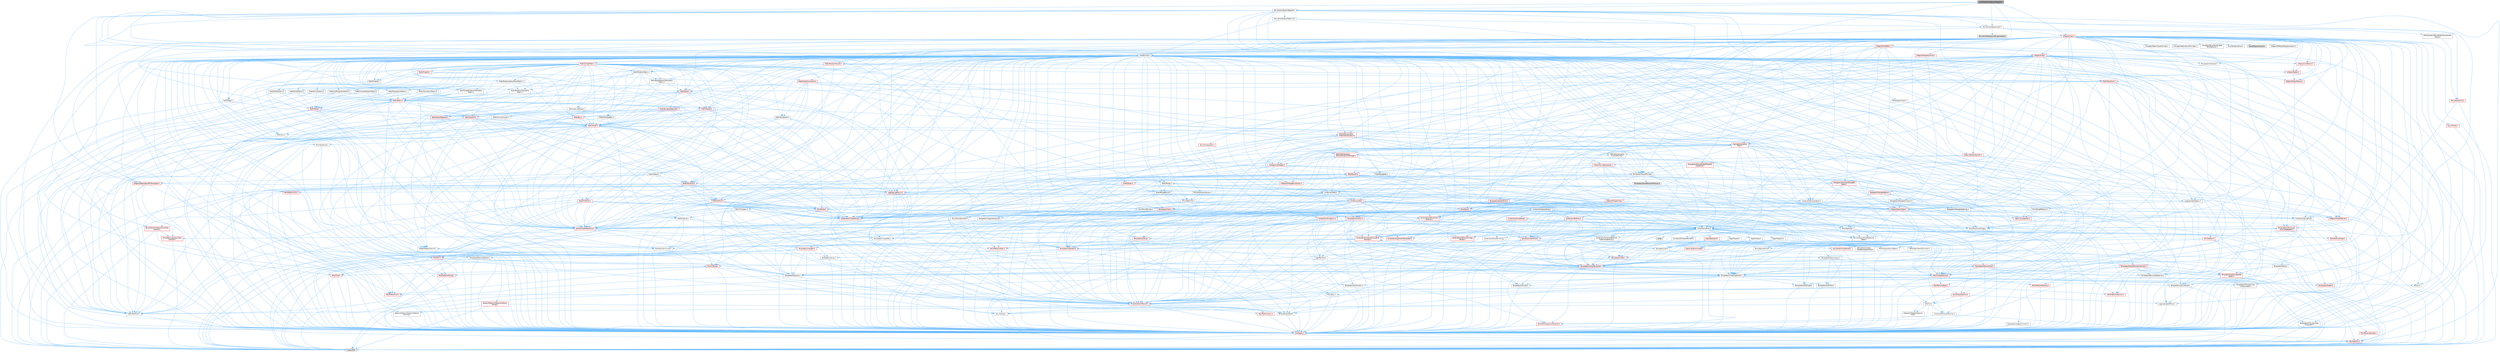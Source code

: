digraph "LevelSequenceSpawnRegister.h"
{
 // INTERACTIVE_SVG=YES
 // LATEX_PDF_SIZE
  bgcolor="transparent";
  edge [fontname=Helvetica,fontsize=10,labelfontname=Helvetica,labelfontsize=10];
  node [fontname=Helvetica,fontsize=10,shape=box,height=0.2,width=0.4];
  Node1 [id="Node000001",label="LevelSequenceSpawnRegister.h",height=0.2,width=0.4,color="gray40", fillcolor="grey60", style="filled", fontcolor="black",tooltip=" "];
  Node1 -> Node2 [id="edge1_Node000001_Node000002",color="steelblue1",style="solid",tooltip=" "];
  Node2 [id="Node000002",label="Containers/Array.h",height=0.2,width=0.4,color="grey40", fillcolor="white", style="filled",URL="$df/dd0/Array_8h.html",tooltip=" "];
  Node2 -> Node3 [id="edge2_Node000002_Node000003",color="steelblue1",style="solid",tooltip=" "];
  Node3 [id="Node000003",label="CoreTypes.h",height=0.2,width=0.4,color="red", fillcolor="#FFF0F0", style="filled",URL="$dc/dec/CoreTypes_8h.html",tooltip=" "];
  Node3 -> Node4 [id="edge3_Node000003_Node000004",color="steelblue1",style="solid",tooltip=" "];
  Node4 [id="Node000004",label="HAL/Platform.h",height=0.2,width=0.4,color="red", fillcolor="#FFF0F0", style="filled",URL="$d9/dd0/Platform_8h.html",tooltip=" "];
  Node4 -> Node7 [id="edge4_Node000004_Node000007",color="steelblue1",style="solid",tooltip=" "];
  Node7 [id="Node000007",label="type_traits",height=0.2,width=0.4,color="grey60", fillcolor="#E0E0E0", style="filled",tooltip=" "];
  Node2 -> Node17 [id="edge5_Node000002_Node000017",color="steelblue1",style="solid",tooltip=" "];
  Node17 [id="Node000017",label="Misc/AssertionMacros.h",height=0.2,width=0.4,color="red", fillcolor="#FFF0F0", style="filled",URL="$d0/dfa/AssertionMacros_8h.html",tooltip=" "];
  Node17 -> Node3 [id="edge6_Node000017_Node000003",color="steelblue1",style="solid",tooltip=" "];
  Node17 -> Node4 [id="edge7_Node000017_Node000004",color="steelblue1",style="solid",tooltip=" "];
  Node17 -> Node18 [id="edge8_Node000017_Node000018",color="steelblue1",style="solid",tooltip=" "];
  Node18 [id="Node000018",label="HAL/PlatformMisc.h",height=0.2,width=0.4,color="red", fillcolor="#FFF0F0", style="filled",URL="$d0/df5/PlatformMisc_8h.html",tooltip=" "];
  Node18 -> Node3 [id="edge9_Node000018_Node000003",color="steelblue1",style="solid",tooltip=" "];
  Node17 -> Node54 [id="edge10_Node000017_Node000054",color="steelblue1",style="solid",tooltip=" "];
  Node54 [id="Node000054",label="Templates/EnableIf.h",height=0.2,width=0.4,color="grey40", fillcolor="white", style="filled",URL="$d7/d60/EnableIf_8h.html",tooltip=" "];
  Node54 -> Node3 [id="edge11_Node000054_Node000003",color="steelblue1",style="solid",tooltip=" "];
  Node17 -> Node60 [id="edge12_Node000017_Node000060",color="steelblue1",style="solid",tooltip=" "];
  Node60 [id="Node000060",label="Misc/VarArgs.h",height=0.2,width=0.4,color="grey40", fillcolor="white", style="filled",URL="$d5/d6f/VarArgs_8h.html",tooltip=" "];
  Node60 -> Node3 [id="edge13_Node000060_Node000003",color="steelblue1",style="solid",tooltip=" "];
  Node2 -> Node68 [id="edge14_Node000002_Node000068",color="steelblue1",style="solid",tooltip=" "];
  Node68 [id="Node000068",label="Misc/IntrusiveUnsetOptional\lState.h",height=0.2,width=0.4,color="grey40", fillcolor="white", style="filled",URL="$d2/d0a/IntrusiveUnsetOptionalState_8h.html",tooltip=" "];
  Node68 -> Node69 [id="edge15_Node000068_Node000069",color="steelblue1",style="solid",tooltip=" "];
  Node69 [id="Node000069",label="Misc/OptionalFwd.h",height=0.2,width=0.4,color="grey40", fillcolor="white", style="filled",URL="$dc/d50/OptionalFwd_8h.html",tooltip=" "];
  Node2 -> Node70 [id="edge16_Node000002_Node000070",color="steelblue1",style="solid",tooltip=" "];
  Node70 [id="Node000070",label="Misc/ReverseIterate.h",height=0.2,width=0.4,color="red", fillcolor="#FFF0F0", style="filled",URL="$db/de3/ReverseIterate_8h.html",tooltip=" "];
  Node70 -> Node4 [id="edge17_Node000070_Node000004",color="steelblue1",style="solid",tooltip=" "];
  Node2 -> Node72 [id="edge18_Node000002_Node000072",color="steelblue1",style="solid",tooltip=" "];
  Node72 [id="Node000072",label="HAL/UnrealMemory.h",height=0.2,width=0.4,color="red", fillcolor="#FFF0F0", style="filled",URL="$d9/d96/UnrealMemory_8h.html",tooltip=" "];
  Node72 -> Node3 [id="edge19_Node000072_Node000003",color="steelblue1",style="solid",tooltip=" "];
  Node72 -> Node76 [id="edge20_Node000072_Node000076",color="steelblue1",style="solid",tooltip=" "];
  Node76 [id="Node000076",label="HAL/MemoryBase.h",height=0.2,width=0.4,color="red", fillcolor="#FFF0F0", style="filled",URL="$d6/d9f/MemoryBase_8h.html",tooltip=" "];
  Node76 -> Node3 [id="edge21_Node000076_Node000003",color="steelblue1",style="solid",tooltip=" "];
  Node76 -> Node47 [id="edge22_Node000076_Node000047",color="steelblue1",style="solid",tooltip=" "];
  Node47 [id="Node000047",label="HAL/PlatformAtomics.h",height=0.2,width=0.4,color="red", fillcolor="#FFF0F0", style="filled",URL="$d3/d36/PlatformAtomics_8h.html",tooltip=" "];
  Node47 -> Node3 [id="edge23_Node000047_Node000003",color="steelblue1",style="solid",tooltip=" "];
  Node76 -> Node30 [id="edge24_Node000076_Node000030",color="steelblue1",style="solid",tooltip=" "];
  Node30 [id="Node000030",label="HAL/PlatformCrt.h",height=0.2,width=0.4,color="red", fillcolor="#FFF0F0", style="filled",URL="$d8/d75/PlatformCrt_8h.html",tooltip=" "];
  Node76 -> Node77 [id="edge25_Node000076_Node000077",color="steelblue1",style="solid",tooltip=" "];
  Node77 [id="Node000077",label="Misc/Exec.h",height=0.2,width=0.4,color="grey40", fillcolor="white", style="filled",URL="$de/ddb/Exec_8h.html",tooltip=" "];
  Node77 -> Node3 [id="edge26_Node000077_Node000003",color="steelblue1",style="solid",tooltip=" "];
  Node77 -> Node17 [id="edge27_Node000077_Node000017",color="steelblue1",style="solid",tooltip=" "];
  Node76 -> Node78 [id="edge28_Node000076_Node000078",color="steelblue1",style="solid",tooltip=" "];
  Node78 [id="Node000078",label="Misc/OutputDevice.h",height=0.2,width=0.4,color="red", fillcolor="#FFF0F0", style="filled",URL="$d7/d32/OutputDevice_8h.html",tooltip=" "];
  Node78 -> Node25 [id="edge29_Node000078_Node000025",color="steelblue1",style="solid",tooltip=" "];
  Node25 [id="Node000025",label="CoreFwd.h",height=0.2,width=0.4,color="grey40", fillcolor="white", style="filled",URL="$d1/d1e/CoreFwd_8h.html",tooltip=" "];
  Node25 -> Node3 [id="edge30_Node000025_Node000003",color="steelblue1",style="solid",tooltip=" "];
  Node25 -> Node26 [id="edge31_Node000025_Node000026",color="steelblue1",style="solid",tooltip=" "];
  Node26 [id="Node000026",label="Containers/ContainersFwd.h",height=0.2,width=0.4,color="grey40", fillcolor="white", style="filled",URL="$d4/d0a/ContainersFwd_8h.html",tooltip=" "];
  Node26 -> Node4 [id="edge32_Node000026_Node000004",color="steelblue1",style="solid",tooltip=" "];
  Node26 -> Node3 [id="edge33_Node000026_Node000003",color="steelblue1",style="solid",tooltip=" "];
  Node26 -> Node23 [id="edge34_Node000026_Node000023",color="steelblue1",style="solid",tooltip=" "];
  Node23 [id="Node000023",label="Traits/IsContiguousContainer.h",height=0.2,width=0.4,color="red", fillcolor="#FFF0F0", style="filled",URL="$d5/d3c/IsContiguousContainer_8h.html",tooltip=" "];
  Node23 -> Node3 [id="edge35_Node000023_Node000003",color="steelblue1",style="solid",tooltip=" "];
  Node25 -> Node27 [id="edge36_Node000025_Node000027",color="steelblue1",style="solid",tooltip=" "];
  Node27 [id="Node000027",label="Math/MathFwd.h",height=0.2,width=0.4,color="grey40", fillcolor="white", style="filled",URL="$d2/d10/MathFwd_8h.html",tooltip=" "];
  Node27 -> Node4 [id="edge37_Node000027_Node000004",color="steelblue1",style="solid",tooltip=" "];
  Node25 -> Node28 [id="edge38_Node000025_Node000028",color="steelblue1",style="solid",tooltip=" "];
  Node28 [id="Node000028",label="UObject/UObjectHierarchy\lFwd.h",height=0.2,width=0.4,color="grey40", fillcolor="white", style="filled",URL="$d3/d13/UObjectHierarchyFwd_8h.html",tooltip=" "];
  Node78 -> Node3 [id="edge39_Node000078_Node000003",color="steelblue1",style="solid",tooltip=" "];
  Node78 -> Node79 [id="edge40_Node000078_Node000079",color="steelblue1",style="solid",tooltip=" "];
  Node79 [id="Node000079",label="Logging/LogVerbosity.h",height=0.2,width=0.4,color="grey40", fillcolor="white", style="filled",URL="$d2/d8f/LogVerbosity_8h.html",tooltip=" "];
  Node79 -> Node3 [id="edge41_Node000079_Node000003",color="steelblue1",style="solid",tooltip=" "];
  Node78 -> Node60 [id="edge42_Node000078_Node000060",color="steelblue1",style="solid",tooltip=" "];
  Node72 -> Node89 [id="edge43_Node000072_Node000089",color="steelblue1",style="solid",tooltip=" "];
  Node89 [id="Node000089",label="HAL/PlatformMemory.h",height=0.2,width=0.4,color="red", fillcolor="#FFF0F0", style="filled",URL="$de/d68/PlatformMemory_8h.html",tooltip=" "];
  Node89 -> Node3 [id="edge44_Node000089_Node000003",color="steelblue1",style="solid",tooltip=" "];
  Node72 -> Node92 [id="edge45_Node000072_Node000092",color="steelblue1",style="solid",tooltip=" "];
  Node92 [id="Node000092",label="Templates/IsPointer.h",height=0.2,width=0.4,color="grey40", fillcolor="white", style="filled",URL="$d7/d05/IsPointer_8h.html",tooltip=" "];
  Node92 -> Node3 [id="edge46_Node000092_Node000003",color="steelblue1",style="solid",tooltip=" "];
  Node2 -> Node93 [id="edge47_Node000002_Node000093",color="steelblue1",style="solid",tooltip=" "];
  Node93 [id="Node000093",label="Templates/UnrealTypeTraits.h",height=0.2,width=0.4,color="grey40", fillcolor="white", style="filled",URL="$d2/d2d/UnrealTypeTraits_8h.html",tooltip=" "];
  Node93 -> Node3 [id="edge48_Node000093_Node000003",color="steelblue1",style="solid",tooltip=" "];
  Node93 -> Node92 [id="edge49_Node000093_Node000092",color="steelblue1",style="solid",tooltip=" "];
  Node93 -> Node17 [id="edge50_Node000093_Node000017",color="steelblue1",style="solid",tooltip=" "];
  Node93 -> Node85 [id="edge51_Node000093_Node000085",color="steelblue1",style="solid",tooltip=" "];
  Node85 [id="Node000085",label="Templates/AndOrNot.h",height=0.2,width=0.4,color="grey40", fillcolor="white", style="filled",URL="$db/d0a/AndOrNot_8h.html",tooltip=" "];
  Node85 -> Node3 [id="edge52_Node000085_Node000003",color="steelblue1",style="solid",tooltip=" "];
  Node93 -> Node54 [id="edge53_Node000093_Node000054",color="steelblue1",style="solid",tooltip=" "];
  Node93 -> Node94 [id="edge54_Node000093_Node000094",color="steelblue1",style="solid",tooltip=" "];
  Node94 [id="Node000094",label="Templates/IsArithmetic.h",height=0.2,width=0.4,color="grey40", fillcolor="white", style="filled",URL="$d2/d5d/IsArithmetic_8h.html",tooltip=" "];
  Node94 -> Node3 [id="edge55_Node000094_Node000003",color="steelblue1",style="solid",tooltip=" "];
  Node93 -> Node57 [id="edge56_Node000093_Node000057",color="steelblue1",style="solid",tooltip=" "];
  Node57 [id="Node000057",label="IsEnum.h",height=0.2,width=0.4,color="grey40", fillcolor="white", style="filled",URL="$d4/de5/IsEnum_8h.html",tooltip=" "];
  Node93 -> Node95 [id="edge57_Node000093_Node000095",color="steelblue1",style="solid",tooltip=" "];
  Node95 [id="Node000095",label="Templates/Models.h",height=0.2,width=0.4,color="red", fillcolor="#FFF0F0", style="filled",URL="$d3/d0c/Models_8h.html",tooltip=" "];
  Node93 -> Node96 [id="edge58_Node000093_Node000096",color="steelblue1",style="solid",tooltip=" "];
  Node96 [id="Node000096",label="Templates/IsPODType.h",height=0.2,width=0.4,color="grey40", fillcolor="white", style="filled",URL="$d7/db1/IsPODType_8h.html",tooltip=" "];
  Node96 -> Node3 [id="edge59_Node000096_Node000003",color="steelblue1",style="solid",tooltip=" "];
  Node93 -> Node97 [id="edge60_Node000093_Node000097",color="steelblue1",style="solid",tooltip=" "];
  Node97 [id="Node000097",label="Templates/IsUECoreType.h",height=0.2,width=0.4,color="grey40", fillcolor="white", style="filled",URL="$d1/db8/IsUECoreType_8h.html",tooltip=" "];
  Node97 -> Node3 [id="edge61_Node000097_Node000003",color="steelblue1",style="solid",tooltip=" "];
  Node97 -> Node7 [id="edge62_Node000097_Node000007",color="steelblue1",style="solid",tooltip=" "];
  Node93 -> Node86 [id="edge63_Node000093_Node000086",color="steelblue1",style="solid",tooltip=" "];
  Node86 [id="Node000086",label="Templates/IsTriviallyCopy\lConstructible.h",height=0.2,width=0.4,color="grey40", fillcolor="white", style="filled",URL="$d3/d78/IsTriviallyCopyConstructible_8h.html",tooltip=" "];
  Node86 -> Node3 [id="edge64_Node000086_Node000003",color="steelblue1",style="solid",tooltip=" "];
  Node86 -> Node7 [id="edge65_Node000086_Node000007",color="steelblue1",style="solid",tooltip=" "];
  Node2 -> Node98 [id="edge66_Node000002_Node000098",color="steelblue1",style="solid",tooltip=" "];
  Node98 [id="Node000098",label="Templates/UnrealTemplate.h",height=0.2,width=0.4,color="red", fillcolor="#FFF0F0", style="filled",URL="$d4/d24/UnrealTemplate_8h.html",tooltip=" "];
  Node98 -> Node3 [id="edge67_Node000098_Node000003",color="steelblue1",style="solid",tooltip=" "];
  Node98 -> Node92 [id="edge68_Node000098_Node000092",color="steelblue1",style="solid",tooltip=" "];
  Node98 -> Node72 [id="edge69_Node000098_Node000072",color="steelblue1",style="solid",tooltip=" "];
  Node98 -> Node93 [id="edge70_Node000098_Node000093",color="steelblue1",style="solid",tooltip=" "];
  Node98 -> Node101 [id="edge71_Node000098_Node000101",color="steelblue1",style="solid",tooltip=" "];
  Node101 [id="Node000101",label="Templates/RemoveReference.h",height=0.2,width=0.4,color="grey40", fillcolor="white", style="filled",URL="$da/dbe/RemoveReference_8h.html",tooltip=" "];
  Node101 -> Node3 [id="edge72_Node000101_Node000003",color="steelblue1",style="solid",tooltip=" "];
  Node98 -> Node62 [id="edge73_Node000098_Node000062",color="steelblue1",style="solid",tooltip=" "];
  Node62 [id="Node000062",label="Templates/Requires.h",height=0.2,width=0.4,color="grey40", fillcolor="white", style="filled",URL="$dc/d96/Requires_8h.html",tooltip=" "];
  Node62 -> Node54 [id="edge74_Node000062_Node000054",color="steelblue1",style="solid",tooltip=" "];
  Node62 -> Node7 [id="edge75_Node000062_Node000007",color="steelblue1",style="solid",tooltip=" "];
  Node98 -> Node102 [id="edge76_Node000098_Node000102",color="steelblue1",style="solid",tooltip=" "];
  Node102 [id="Node000102",label="Templates/TypeCompatible\lBytes.h",height=0.2,width=0.4,color="red", fillcolor="#FFF0F0", style="filled",URL="$df/d0a/TypeCompatibleBytes_8h.html",tooltip=" "];
  Node102 -> Node3 [id="edge77_Node000102_Node000003",color="steelblue1",style="solid",tooltip=" "];
  Node102 -> Node7 [id="edge78_Node000102_Node000007",color="steelblue1",style="solid",tooltip=" "];
  Node98 -> Node23 [id="edge79_Node000098_Node000023",color="steelblue1",style="solid",tooltip=" "];
  Node98 -> Node7 [id="edge80_Node000098_Node000007",color="steelblue1",style="solid",tooltip=" "];
  Node2 -> Node104 [id="edge81_Node000002_Node000104",color="steelblue1",style="solid",tooltip=" "];
  Node104 [id="Node000104",label="Containers/AllowShrinking.h",height=0.2,width=0.4,color="grey40", fillcolor="white", style="filled",URL="$d7/d1a/AllowShrinking_8h.html",tooltip=" "];
  Node104 -> Node3 [id="edge82_Node000104_Node000003",color="steelblue1",style="solid",tooltip=" "];
  Node2 -> Node105 [id="edge83_Node000002_Node000105",color="steelblue1",style="solid",tooltip=" "];
  Node105 [id="Node000105",label="Containers/ContainerAllocation\lPolicies.h",height=0.2,width=0.4,color="red", fillcolor="#FFF0F0", style="filled",URL="$d7/dff/ContainerAllocationPolicies_8h.html",tooltip=" "];
  Node105 -> Node3 [id="edge84_Node000105_Node000003",color="steelblue1",style="solid",tooltip=" "];
  Node105 -> Node105 [id="edge85_Node000105_Node000105",color="steelblue1",style="solid",tooltip=" "];
  Node105 -> Node107 [id="edge86_Node000105_Node000107",color="steelblue1",style="solid",tooltip=" "];
  Node107 [id="Node000107",label="HAL/PlatformMath.h",height=0.2,width=0.4,color="red", fillcolor="#FFF0F0", style="filled",URL="$dc/d53/PlatformMath_8h.html",tooltip=" "];
  Node107 -> Node3 [id="edge87_Node000107_Node000003",color="steelblue1",style="solid",tooltip=" "];
  Node105 -> Node72 [id="edge88_Node000105_Node000072",color="steelblue1",style="solid",tooltip=" "];
  Node105 -> Node40 [id="edge89_Node000105_Node000040",color="steelblue1",style="solid",tooltip=" "];
  Node40 [id="Node000040",label="Math/NumericLimits.h",height=0.2,width=0.4,color="grey40", fillcolor="white", style="filled",URL="$df/d1b/NumericLimits_8h.html",tooltip=" "];
  Node40 -> Node3 [id="edge90_Node000040_Node000003",color="steelblue1",style="solid",tooltip=" "];
  Node105 -> Node17 [id="edge91_Node000105_Node000017",color="steelblue1",style="solid",tooltip=" "];
  Node105 -> Node116 [id="edge92_Node000105_Node000116",color="steelblue1",style="solid",tooltip=" "];
  Node116 [id="Node000116",label="Templates/MemoryOps.h",height=0.2,width=0.4,color="red", fillcolor="#FFF0F0", style="filled",URL="$db/dea/MemoryOps_8h.html",tooltip=" "];
  Node116 -> Node3 [id="edge93_Node000116_Node000003",color="steelblue1",style="solid",tooltip=" "];
  Node116 -> Node72 [id="edge94_Node000116_Node000072",color="steelblue1",style="solid",tooltip=" "];
  Node116 -> Node87 [id="edge95_Node000116_Node000087",color="steelblue1",style="solid",tooltip=" "];
  Node87 [id="Node000087",label="Templates/IsTriviallyCopy\lAssignable.h",height=0.2,width=0.4,color="grey40", fillcolor="white", style="filled",URL="$d2/df2/IsTriviallyCopyAssignable_8h.html",tooltip=" "];
  Node87 -> Node3 [id="edge96_Node000087_Node000003",color="steelblue1",style="solid",tooltip=" "];
  Node87 -> Node7 [id="edge97_Node000087_Node000007",color="steelblue1",style="solid",tooltip=" "];
  Node116 -> Node86 [id="edge98_Node000116_Node000086",color="steelblue1",style="solid",tooltip=" "];
  Node116 -> Node62 [id="edge99_Node000116_Node000062",color="steelblue1",style="solid",tooltip=" "];
  Node116 -> Node93 [id="edge100_Node000116_Node000093",color="steelblue1",style="solid",tooltip=" "];
  Node116 -> Node7 [id="edge101_Node000116_Node000007",color="steelblue1",style="solid",tooltip=" "];
  Node105 -> Node102 [id="edge102_Node000105_Node000102",color="steelblue1",style="solid",tooltip=" "];
  Node105 -> Node7 [id="edge103_Node000105_Node000007",color="steelblue1",style="solid",tooltip=" "];
  Node2 -> Node117 [id="edge104_Node000002_Node000117",color="steelblue1",style="solid",tooltip=" "];
  Node117 [id="Node000117",label="Containers/ContainerElement\lTypeCompatibility.h",height=0.2,width=0.4,color="grey40", fillcolor="white", style="filled",URL="$df/ddf/ContainerElementTypeCompatibility_8h.html",tooltip=" "];
  Node117 -> Node3 [id="edge105_Node000117_Node000003",color="steelblue1",style="solid",tooltip=" "];
  Node117 -> Node93 [id="edge106_Node000117_Node000093",color="steelblue1",style="solid",tooltip=" "];
  Node2 -> Node118 [id="edge107_Node000002_Node000118",color="steelblue1",style="solid",tooltip=" "];
  Node118 [id="Node000118",label="Serialization/Archive.h",height=0.2,width=0.4,color="red", fillcolor="#FFF0F0", style="filled",URL="$d7/d3b/Archive_8h.html",tooltip=" "];
  Node118 -> Node25 [id="edge108_Node000118_Node000025",color="steelblue1",style="solid",tooltip=" "];
  Node118 -> Node3 [id="edge109_Node000118_Node000003",color="steelblue1",style="solid",tooltip=" "];
  Node118 -> Node119 [id="edge110_Node000118_Node000119",color="steelblue1",style="solid",tooltip=" "];
  Node119 [id="Node000119",label="HAL/PlatformProperties.h",height=0.2,width=0.4,color="red", fillcolor="#FFF0F0", style="filled",URL="$d9/db0/PlatformProperties_8h.html",tooltip=" "];
  Node119 -> Node3 [id="edge111_Node000119_Node000003",color="steelblue1",style="solid",tooltip=" "];
  Node118 -> Node122 [id="edge112_Node000118_Node000122",color="steelblue1",style="solid",tooltip=" "];
  Node122 [id="Node000122",label="Internationalization\l/TextNamespaceFwd.h",height=0.2,width=0.4,color="grey40", fillcolor="white", style="filled",URL="$d8/d97/TextNamespaceFwd_8h.html",tooltip=" "];
  Node122 -> Node3 [id="edge113_Node000122_Node000003",color="steelblue1",style="solid",tooltip=" "];
  Node118 -> Node27 [id="edge114_Node000118_Node000027",color="steelblue1",style="solid",tooltip=" "];
  Node118 -> Node17 [id="edge115_Node000118_Node000017",color="steelblue1",style="solid",tooltip=" "];
  Node118 -> Node123 [id="edge116_Node000118_Node000123",color="steelblue1",style="solid",tooltip=" "];
  Node123 [id="Node000123",label="Misc/EngineVersionBase.h",height=0.2,width=0.4,color="grey40", fillcolor="white", style="filled",URL="$d5/d2b/EngineVersionBase_8h.html",tooltip=" "];
  Node123 -> Node3 [id="edge117_Node000123_Node000003",color="steelblue1",style="solid",tooltip=" "];
  Node118 -> Node60 [id="edge118_Node000118_Node000060",color="steelblue1",style="solid",tooltip=" "];
  Node118 -> Node54 [id="edge119_Node000118_Node000054",color="steelblue1",style="solid",tooltip=" "];
  Node118 -> Node126 [id="edge120_Node000118_Node000126",color="steelblue1",style="solid",tooltip=" "];
  Node126 [id="Node000126",label="Templates/IsEnumClass.h",height=0.2,width=0.4,color="grey40", fillcolor="white", style="filled",URL="$d7/d15/IsEnumClass_8h.html",tooltip=" "];
  Node126 -> Node3 [id="edge121_Node000126_Node000003",color="steelblue1",style="solid",tooltip=" "];
  Node126 -> Node85 [id="edge122_Node000126_Node000085",color="steelblue1",style="solid",tooltip=" "];
  Node118 -> Node98 [id="edge123_Node000118_Node000098",color="steelblue1",style="solid",tooltip=" "];
  Node118 -> Node127 [id="edge124_Node000118_Node000127",color="steelblue1",style="solid",tooltip=" "];
  Node127 [id="Node000127",label="UObject/ObjectVersion.h",height=0.2,width=0.4,color="grey40", fillcolor="white", style="filled",URL="$da/d63/ObjectVersion_8h.html",tooltip=" "];
  Node127 -> Node3 [id="edge125_Node000127_Node000003",color="steelblue1",style="solid",tooltip=" "];
  Node2 -> Node128 [id="edge126_Node000002_Node000128",color="steelblue1",style="solid",tooltip=" "];
  Node128 [id="Node000128",label="Serialization/MemoryImage\lWriter.h",height=0.2,width=0.4,color="red", fillcolor="#FFF0F0", style="filled",URL="$d0/d08/MemoryImageWriter_8h.html",tooltip=" "];
  Node128 -> Node3 [id="edge127_Node000128_Node000003",color="steelblue1",style="solid",tooltip=" "];
  Node2 -> Node142 [id="edge128_Node000002_Node000142",color="steelblue1",style="solid",tooltip=" "];
  Node142 [id="Node000142",label="Algo/Heapify.h",height=0.2,width=0.4,color="grey40", fillcolor="white", style="filled",URL="$d0/d2a/Heapify_8h.html",tooltip=" "];
  Node142 -> Node143 [id="edge129_Node000142_Node000143",color="steelblue1",style="solid",tooltip=" "];
  Node143 [id="Node000143",label="Algo/Impl/BinaryHeap.h",height=0.2,width=0.4,color="red", fillcolor="#FFF0F0", style="filled",URL="$d7/da3/Algo_2Impl_2BinaryHeap_8h.html",tooltip=" "];
  Node143 -> Node144 [id="edge130_Node000143_Node000144",color="steelblue1",style="solid",tooltip=" "];
  Node144 [id="Node000144",label="Templates/Invoke.h",height=0.2,width=0.4,color="red", fillcolor="#FFF0F0", style="filled",URL="$d7/deb/Invoke_8h.html",tooltip=" "];
  Node144 -> Node3 [id="edge131_Node000144_Node000003",color="steelblue1",style="solid",tooltip=" "];
  Node144 -> Node98 [id="edge132_Node000144_Node000098",color="steelblue1",style="solid",tooltip=" "];
  Node144 -> Node7 [id="edge133_Node000144_Node000007",color="steelblue1",style="solid",tooltip=" "];
  Node143 -> Node7 [id="edge134_Node000143_Node000007",color="steelblue1",style="solid",tooltip=" "];
  Node142 -> Node148 [id="edge135_Node000142_Node000148",color="steelblue1",style="solid",tooltip=" "];
  Node148 [id="Node000148",label="Templates/IdentityFunctor.h",height=0.2,width=0.4,color="grey40", fillcolor="white", style="filled",URL="$d7/d2e/IdentityFunctor_8h.html",tooltip=" "];
  Node148 -> Node4 [id="edge136_Node000148_Node000004",color="steelblue1",style="solid",tooltip=" "];
  Node142 -> Node144 [id="edge137_Node000142_Node000144",color="steelblue1",style="solid",tooltip=" "];
  Node142 -> Node149 [id="edge138_Node000142_Node000149",color="steelblue1",style="solid",tooltip=" "];
  Node149 [id="Node000149",label="Templates/Less.h",height=0.2,width=0.4,color="grey40", fillcolor="white", style="filled",URL="$de/dc8/Less_8h.html",tooltip=" "];
  Node149 -> Node3 [id="edge139_Node000149_Node000003",color="steelblue1",style="solid",tooltip=" "];
  Node149 -> Node98 [id="edge140_Node000149_Node000098",color="steelblue1",style="solid",tooltip=" "];
  Node142 -> Node98 [id="edge141_Node000142_Node000098",color="steelblue1",style="solid",tooltip=" "];
  Node2 -> Node150 [id="edge142_Node000002_Node000150",color="steelblue1",style="solid",tooltip=" "];
  Node150 [id="Node000150",label="Algo/HeapSort.h",height=0.2,width=0.4,color="grey40", fillcolor="white", style="filled",URL="$d3/d92/HeapSort_8h.html",tooltip=" "];
  Node150 -> Node143 [id="edge143_Node000150_Node000143",color="steelblue1",style="solid",tooltip=" "];
  Node150 -> Node148 [id="edge144_Node000150_Node000148",color="steelblue1",style="solid",tooltip=" "];
  Node150 -> Node149 [id="edge145_Node000150_Node000149",color="steelblue1",style="solid",tooltip=" "];
  Node150 -> Node98 [id="edge146_Node000150_Node000098",color="steelblue1",style="solid",tooltip=" "];
  Node2 -> Node151 [id="edge147_Node000002_Node000151",color="steelblue1",style="solid",tooltip=" "];
  Node151 [id="Node000151",label="Algo/IsHeap.h",height=0.2,width=0.4,color="grey40", fillcolor="white", style="filled",URL="$de/d32/IsHeap_8h.html",tooltip=" "];
  Node151 -> Node143 [id="edge148_Node000151_Node000143",color="steelblue1",style="solid",tooltip=" "];
  Node151 -> Node148 [id="edge149_Node000151_Node000148",color="steelblue1",style="solid",tooltip=" "];
  Node151 -> Node144 [id="edge150_Node000151_Node000144",color="steelblue1",style="solid",tooltip=" "];
  Node151 -> Node149 [id="edge151_Node000151_Node000149",color="steelblue1",style="solid",tooltip=" "];
  Node151 -> Node98 [id="edge152_Node000151_Node000098",color="steelblue1",style="solid",tooltip=" "];
  Node2 -> Node143 [id="edge153_Node000002_Node000143",color="steelblue1",style="solid",tooltip=" "];
  Node2 -> Node152 [id="edge154_Node000002_Node000152",color="steelblue1",style="solid",tooltip=" "];
  Node152 [id="Node000152",label="Algo/StableSort.h",height=0.2,width=0.4,color="red", fillcolor="#FFF0F0", style="filled",URL="$d7/d3c/StableSort_8h.html",tooltip=" "];
  Node152 -> Node148 [id="edge155_Node000152_Node000148",color="steelblue1",style="solid",tooltip=" "];
  Node152 -> Node144 [id="edge156_Node000152_Node000144",color="steelblue1",style="solid",tooltip=" "];
  Node152 -> Node149 [id="edge157_Node000152_Node000149",color="steelblue1",style="solid",tooltip=" "];
  Node152 -> Node98 [id="edge158_Node000152_Node000098",color="steelblue1",style="solid",tooltip=" "];
  Node2 -> Node155 [id="edge159_Node000002_Node000155",color="steelblue1",style="solid",tooltip=" "];
  Node155 [id="Node000155",label="Concepts/GetTypeHashable.h",height=0.2,width=0.4,color="grey40", fillcolor="white", style="filled",URL="$d3/da2/GetTypeHashable_8h.html",tooltip=" "];
  Node155 -> Node3 [id="edge160_Node000155_Node000003",color="steelblue1",style="solid",tooltip=" "];
  Node155 -> Node133 [id="edge161_Node000155_Node000133",color="steelblue1",style="solid",tooltip=" "];
  Node133 [id="Node000133",label="Templates/TypeHash.h",height=0.2,width=0.4,color="red", fillcolor="#FFF0F0", style="filled",URL="$d1/d62/TypeHash_8h.html",tooltip=" "];
  Node133 -> Node3 [id="edge162_Node000133_Node000003",color="steelblue1",style="solid",tooltip=" "];
  Node133 -> Node62 [id="edge163_Node000133_Node000062",color="steelblue1",style="solid",tooltip=" "];
  Node133 -> Node134 [id="edge164_Node000133_Node000134",color="steelblue1",style="solid",tooltip=" "];
  Node134 [id="Node000134",label="Misc/Crc.h",height=0.2,width=0.4,color="red", fillcolor="#FFF0F0", style="filled",URL="$d4/dd2/Crc_8h.html",tooltip=" "];
  Node134 -> Node3 [id="edge165_Node000134_Node000003",color="steelblue1",style="solid",tooltip=" "];
  Node134 -> Node74 [id="edge166_Node000134_Node000074",color="steelblue1",style="solid",tooltip=" "];
  Node74 [id="Node000074",label="HAL/PlatformString.h",height=0.2,width=0.4,color="red", fillcolor="#FFF0F0", style="filled",URL="$db/db5/PlatformString_8h.html",tooltip=" "];
  Node74 -> Node3 [id="edge167_Node000074_Node000003",color="steelblue1",style="solid",tooltip=" "];
  Node134 -> Node17 [id="edge168_Node000134_Node000017",color="steelblue1",style="solid",tooltip=" "];
  Node134 -> Node135 [id="edge169_Node000134_Node000135",color="steelblue1",style="solid",tooltip=" "];
  Node135 [id="Node000135",label="Misc/CString.h",height=0.2,width=0.4,color="red", fillcolor="#FFF0F0", style="filled",URL="$d2/d49/CString_8h.html",tooltip=" "];
  Node135 -> Node3 [id="edge170_Node000135_Node000003",color="steelblue1",style="solid",tooltip=" "];
  Node135 -> Node30 [id="edge171_Node000135_Node000030",color="steelblue1",style="solid",tooltip=" "];
  Node135 -> Node74 [id="edge172_Node000135_Node000074",color="steelblue1",style="solid",tooltip=" "];
  Node135 -> Node17 [id="edge173_Node000135_Node000017",color="steelblue1",style="solid",tooltip=" "];
  Node135 -> Node136 [id="edge174_Node000135_Node000136",color="steelblue1",style="solid",tooltip=" "];
  Node136 [id="Node000136",label="Misc/Char.h",height=0.2,width=0.4,color="red", fillcolor="#FFF0F0", style="filled",URL="$d0/d58/Char_8h.html",tooltip=" "];
  Node136 -> Node3 [id="edge175_Node000136_Node000003",color="steelblue1",style="solid",tooltip=" "];
  Node136 -> Node7 [id="edge176_Node000136_Node000007",color="steelblue1",style="solid",tooltip=" "];
  Node135 -> Node60 [id="edge177_Node000135_Node000060",color="steelblue1",style="solid",tooltip=" "];
  Node134 -> Node136 [id="edge178_Node000134_Node000136",color="steelblue1",style="solid",tooltip=" "];
  Node134 -> Node93 [id="edge179_Node000134_Node000093",color="steelblue1",style="solid",tooltip=" "];
  Node133 -> Node7 [id="edge180_Node000133_Node000007",color="steelblue1",style="solid",tooltip=" "];
  Node2 -> Node148 [id="edge181_Node000002_Node000148",color="steelblue1",style="solid",tooltip=" "];
  Node2 -> Node144 [id="edge182_Node000002_Node000144",color="steelblue1",style="solid",tooltip=" "];
  Node2 -> Node149 [id="edge183_Node000002_Node000149",color="steelblue1",style="solid",tooltip=" "];
  Node2 -> Node156 [id="edge184_Node000002_Node000156",color="steelblue1",style="solid",tooltip=" "];
  Node156 [id="Node000156",label="Templates/LosesQualifiers\lFromTo.h",height=0.2,width=0.4,color="red", fillcolor="#FFF0F0", style="filled",URL="$d2/db3/LosesQualifiersFromTo_8h.html",tooltip=" "];
  Node156 -> Node7 [id="edge185_Node000156_Node000007",color="steelblue1",style="solid",tooltip=" "];
  Node2 -> Node62 [id="edge186_Node000002_Node000062",color="steelblue1",style="solid",tooltip=" "];
  Node2 -> Node157 [id="edge187_Node000002_Node000157",color="steelblue1",style="solid",tooltip=" "];
  Node157 [id="Node000157",label="Templates/Sorting.h",height=0.2,width=0.4,color="red", fillcolor="#FFF0F0", style="filled",URL="$d3/d9e/Sorting_8h.html",tooltip=" "];
  Node157 -> Node3 [id="edge188_Node000157_Node000003",color="steelblue1",style="solid",tooltip=" "];
  Node157 -> Node107 [id="edge189_Node000157_Node000107",color="steelblue1",style="solid",tooltip=" "];
  Node157 -> Node149 [id="edge190_Node000157_Node000149",color="steelblue1",style="solid",tooltip=" "];
  Node2 -> Node161 [id="edge191_Node000002_Node000161",color="steelblue1",style="solid",tooltip=" "];
  Node161 [id="Node000161",label="Templates/AlignmentTemplates.h",height=0.2,width=0.4,color="red", fillcolor="#FFF0F0", style="filled",URL="$dd/d32/AlignmentTemplates_8h.html",tooltip=" "];
  Node161 -> Node3 [id="edge192_Node000161_Node000003",color="steelblue1",style="solid",tooltip=" "];
  Node161 -> Node92 [id="edge193_Node000161_Node000092",color="steelblue1",style="solid",tooltip=" "];
  Node2 -> Node21 [id="edge194_Node000002_Node000021",color="steelblue1",style="solid",tooltip=" "];
  Node21 [id="Node000021",label="Traits/ElementType.h",height=0.2,width=0.4,color="red", fillcolor="#FFF0F0", style="filled",URL="$d5/d4f/ElementType_8h.html",tooltip=" "];
  Node21 -> Node4 [id="edge195_Node000021_Node000004",color="steelblue1",style="solid",tooltip=" "];
  Node21 -> Node7 [id="edge196_Node000021_Node000007",color="steelblue1",style="solid",tooltip=" "];
  Node2 -> Node113 [id="edge197_Node000002_Node000113",color="steelblue1",style="solid",tooltip=" "];
  Node113 [id="Node000113",label="limits",height=0.2,width=0.4,color="grey60", fillcolor="#E0E0E0", style="filled",tooltip=" "];
  Node2 -> Node7 [id="edge198_Node000002_Node000007",color="steelblue1",style="solid",tooltip=" "];
  Node1 -> Node162 [id="edge199_Node000001_Node000162",color="steelblue1",style="solid",tooltip=" "];
  Node162 [id="Node000162",label="CoreMinimal.h",height=0.2,width=0.4,color="grey40", fillcolor="white", style="filled",URL="$d7/d67/CoreMinimal_8h.html",tooltip=" "];
  Node162 -> Node3 [id="edge200_Node000162_Node000003",color="steelblue1",style="solid",tooltip=" "];
  Node162 -> Node25 [id="edge201_Node000162_Node000025",color="steelblue1",style="solid",tooltip=" "];
  Node162 -> Node28 [id="edge202_Node000162_Node000028",color="steelblue1",style="solid",tooltip=" "];
  Node162 -> Node26 [id="edge203_Node000162_Node000026",color="steelblue1",style="solid",tooltip=" "];
  Node162 -> Node60 [id="edge204_Node000162_Node000060",color="steelblue1",style="solid",tooltip=" "];
  Node162 -> Node79 [id="edge205_Node000162_Node000079",color="steelblue1",style="solid",tooltip=" "];
  Node162 -> Node78 [id="edge206_Node000162_Node000078",color="steelblue1",style="solid",tooltip=" "];
  Node162 -> Node30 [id="edge207_Node000162_Node000030",color="steelblue1",style="solid",tooltip=" "];
  Node162 -> Node18 [id="edge208_Node000162_Node000018",color="steelblue1",style="solid",tooltip=" "];
  Node162 -> Node17 [id="edge209_Node000162_Node000017",color="steelblue1",style="solid",tooltip=" "];
  Node162 -> Node92 [id="edge210_Node000162_Node000092",color="steelblue1",style="solid",tooltip=" "];
  Node162 -> Node89 [id="edge211_Node000162_Node000089",color="steelblue1",style="solid",tooltip=" "];
  Node162 -> Node47 [id="edge212_Node000162_Node000047",color="steelblue1",style="solid",tooltip=" "];
  Node162 -> Node77 [id="edge213_Node000162_Node000077",color="steelblue1",style="solid",tooltip=" "];
  Node162 -> Node76 [id="edge214_Node000162_Node000076",color="steelblue1",style="solid",tooltip=" "];
  Node162 -> Node72 [id="edge215_Node000162_Node000072",color="steelblue1",style="solid",tooltip=" "];
  Node162 -> Node94 [id="edge216_Node000162_Node000094",color="steelblue1",style="solid",tooltip=" "];
  Node162 -> Node85 [id="edge217_Node000162_Node000085",color="steelblue1",style="solid",tooltip=" "];
  Node162 -> Node96 [id="edge218_Node000162_Node000096",color="steelblue1",style="solid",tooltip=" "];
  Node162 -> Node97 [id="edge219_Node000162_Node000097",color="steelblue1",style="solid",tooltip=" "];
  Node162 -> Node86 [id="edge220_Node000162_Node000086",color="steelblue1",style="solid",tooltip=" "];
  Node162 -> Node93 [id="edge221_Node000162_Node000093",color="steelblue1",style="solid",tooltip=" "];
  Node162 -> Node54 [id="edge222_Node000162_Node000054",color="steelblue1",style="solid",tooltip=" "];
  Node162 -> Node101 [id="edge223_Node000162_Node000101",color="steelblue1",style="solid",tooltip=" "];
  Node162 -> Node163 [id="edge224_Node000162_Node000163",color="steelblue1",style="solid",tooltip=" "];
  Node163 [id="Node000163",label="Templates/IntegralConstant.h",height=0.2,width=0.4,color="grey40", fillcolor="white", style="filled",URL="$db/d1b/IntegralConstant_8h.html",tooltip=" "];
  Node163 -> Node3 [id="edge225_Node000163_Node000003",color="steelblue1",style="solid",tooltip=" "];
  Node162 -> Node164 [id="edge226_Node000162_Node000164",color="steelblue1",style="solid",tooltip=" "];
  Node164 [id="Node000164",label="Templates/IsClass.h",height=0.2,width=0.4,color="grey40", fillcolor="white", style="filled",URL="$db/dcb/IsClass_8h.html",tooltip=" "];
  Node164 -> Node3 [id="edge227_Node000164_Node000003",color="steelblue1",style="solid",tooltip=" "];
  Node162 -> Node102 [id="edge228_Node000162_Node000102",color="steelblue1",style="solid",tooltip=" "];
  Node162 -> Node23 [id="edge229_Node000162_Node000023",color="steelblue1",style="solid",tooltip=" "];
  Node162 -> Node98 [id="edge230_Node000162_Node000098",color="steelblue1",style="solid",tooltip=" "];
  Node162 -> Node40 [id="edge231_Node000162_Node000040",color="steelblue1",style="solid",tooltip=" "];
  Node162 -> Node107 [id="edge232_Node000162_Node000107",color="steelblue1",style="solid",tooltip=" "];
  Node162 -> Node87 [id="edge233_Node000162_Node000087",color="steelblue1",style="solid",tooltip=" "];
  Node162 -> Node116 [id="edge234_Node000162_Node000116",color="steelblue1",style="solid",tooltip=" "];
  Node162 -> Node105 [id="edge235_Node000162_Node000105",color="steelblue1",style="solid",tooltip=" "];
  Node162 -> Node126 [id="edge236_Node000162_Node000126",color="steelblue1",style="solid",tooltip=" "];
  Node162 -> Node119 [id="edge237_Node000162_Node000119",color="steelblue1",style="solid",tooltip=" "];
  Node162 -> Node123 [id="edge238_Node000162_Node000123",color="steelblue1",style="solid",tooltip=" "];
  Node162 -> Node122 [id="edge239_Node000162_Node000122",color="steelblue1",style="solid",tooltip=" "];
  Node162 -> Node118 [id="edge240_Node000162_Node000118",color="steelblue1",style="solid",tooltip=" "];
  Node162 -> Node149 [id="edge241_Node000162_Node000149",color="steelblue1",style="solid",tooltip=" "];
  Node162 -> Node157 [id="edge242_Node000162_Node000157",color="steelblue1",style="solid",tooltip=" "];
  Node162 -> Node136 [id="edge243_Node000162_Node000136",color="steelblue1",style="solid",tooltip=" "];
  Node162 -> Node165 [id="edge244_Node000162_Node000165",color="steelblue1",style="solid",tooltip=" "];
  Node165 [id="Node000165",label="GenericPlatform/GenericPlatform\lStricmp.h",height=0.2,width=0.4,color="grey40", fillcolor="white", style="filled",URL="$d2/d86/GenericPlatformStricmp_8h.html",tooltip=" "];
  Node165 -> Node3 [id="edge245_Node000165_Node000003",color="steelblue1",style="solid",tooltip=" "];
  Node162 -> Node166 [id="edge246_Node000162_Node000166",color="steelblue1",style="solid",tooltip=" "];
  Node166 [id="Node000166",label="GenericPlatform/GenericPlatform\lString.h",height=0.2,width=0.4,color="red", fillcolor="#FFF0F0", style="filled",URL="$dd/d20/GenericPlatformString_8h.html",tooltip=" "];
  Node166 -> Node3 [id="edge247_Node000166_Node000003",color="steelblue1",style="solid",tooltip=" "];
  Node166 -> Node165 [id="edge248_Node000166_Node000165",color="steelblue1",style="solid",tooltip=" "];
  Node166 -> Node54 [id="edge249_Node000166_Node000054",color="steelblue1",style="solid",tooltip=" "];
  Node166 -> Node7 [id="edge250_Node000166_Node000007",color="steelblue1",style="solid",tooltip=" "];
  Node162 -> Node74 [id="edge251_Node000162_Node000074",color="steelblue1",style="solid",tooltip=" "];
  Node162 -> Node135 [id="edge252_Node000162_Node000135",color="steelblue1",style="solid",tooltip=" "];
  Node162 -> Node134 [id="edge253_Node000162_Node000134",color="steelblue1",style="solid",tooltip=" "];
  Node162 -> Node160 [id="edge254_Node000162_Node000160",color="steelblue1",style="solid",tooltip=" "];
  Node160 [id="Node000160",label="Math/UnrealMathUtility.h",height=0.2,width=0.4,color="red", fillcolor="#FFF0F0", style="filled",URL="$db/db8/UnrealMathUtility_8h.html",tooltip=" "];
  Node160 -> Node3 [id="edge255_Node000160_Node000003",color="steelblue1",style="solid",tooltip=" "];
  Node160 -> Node17 [id="edge256_Node000160_Node000017",color="steelblue1",style="solid",tooltip=" "];
  Node160 -> Node107 [id="edge257_Node000160_Node000107",color="steelblue1",style="solid",tooltip=" "];
  Node160 -> Node27 [id="edge258_Node000160_Node000027",color="steelblue1",style="solid",tooltip=" "];
  Node160 -> Node62 [id="edge259_Node000160_Node000062",color="steelblue1",style="solid",tooltip=" "];
  Node162 -> Node169 [id="edge260_Node000162_Node000169",color="steelblue1",style="solid",tooltip=" "];
  Node169 [id="Node000169",label="Containers/UnrealString.h",height=0.2,width=0.4,color="red", fillcolor="#FFF0F0", style="filled",URL="$d5/dba/UnrealString_8h.html",tooltip=" "];
  Node162 -> Node2 [id="edge261_Node000162_Node000002",color="steelblue1",style="solid",tooltip=" "];
  Node162 -> Node173 [id="edge262_Node000162_Node000173",color="steelblue1",style="solid",tooltip=" "];
  Node173 [id="Node000173",label="Misc/FrameNumber.h",height=0.2,width=0.4,color="grey40", fillcolor="white", style="filled",URL="$dd/dbd/FrameNumber_8h.html",tooltip=" "];
  Node173 -> Node3 [id="edge263_Node000173_Node000003",color="steelblue1",style="solid",tooltip=" "];
  Node173 -> Node40 [id="edge264_Node000173_Node000040",color="steelblue1",style="solid",tooltip=" "];
  Node173 -> Node160 [id="edge265_Node000173_Node000160",color="steelblue1",style="solid",tooltip=" "];
  Node173 -> Node54 [id="edge266_Node000173_Node000054",color="steelblue1",style="solid",tooltip=" "];
  Node173 -> Node93 [id="edge267_Node000173_Node000093",color="steelblue1",style="solid",tooltip=" "];
  Node162 -> Node174 [id="edge268_Node000162_Node000174",color="steelblue1",style="solid",tooltip=" "];
  Node174 [id="Node000174",label="Misc/Timespan.h",height=0.2,width=0.4,color="grey40", fillcolor="white", style="filled",URL="$da/dd9/Timespan_8h.html",tooltip=" "];
  Node174 -> Node3 [id="edge269_Node000174_Node000003",color="steelblue1",style="solid",tooltip=" "];
  Node174 -> Node175 [id="edge270_Node000174_Node000175",color="steelblue1",style="solid",tooltip=" "];
  Node175 [id="Node000175",label="Math/Interval.h",height=0.2,width=0.4,color="grey40", fillcolor="white", style="filled",URL="$d1/d55/Interval_8h.html",tooltip=" "];
  Node175 -> Node3 [id="edge271_Node000175_Node000003",color="steelblue1",style="solid",tooltip=" "];
  Node175 -> Node94 [id="edge272_Node000175_Node000094",color="steelblue1",style="solid",tooltip=" "];
  Node175 -> Node93 [id="edge273_Node000175_Node000093",color="steelblue1",style="solid",tooltip=" "];
  Node175 -> Node40 [id="edge274_Node000175_Node000040",color="steelblue1",style="solid",tooltip=" "];
  Node175 -> Node160 [id="edge275_Node000175_Node000160",color="steelblue1",style="solid",tooltip=" "];
  Node174 -> Node160 [id="edge276_Node000174_Node000160",color="steelblue1",style="solid",tooltip=" "];
  Node174 -> Node17 [id="edge277_Node000174_Node000017",color="steelblue1",style="solid",tooltip=" "];
  Node162 -> Node176 [id="edge278_Node000162_Node000176",color="steelblue1",style="solid",tooltip=" "];
  Node176 [id="Node000176",label="Containers/StringConv.h",height=0.2,width=0.4,color="red", fillcolor="#FFF0F0", style="filled",URL="$d3/ddf/StringConv_8h.html",tooltip=" "];
  Node176 -> Node3 [id="edge279_Node000176_Node000003",color="steelblue1",style="solid",tooltip=" "];
  Node176 -> Node17 [id="edge280_Node000176_Node000017",color="steelblue1",style="solid",tooltip=" "];
  Node176 -> Node105 [id="edge281_Node000176_Node000105",color="steelblue1",style="solid",tooltip=" "];
  Node176 -> Node2 [id="edge282_Node000176_Node000002",color="steelblue1",style="solid",tooltip=" "];
  Node176 -> Node135 [id="edge283_Node000176_Node000135",color="steelblue1",style="solid",tooltip=" "];
  Node176 -> Node177 [id="edge284_Node000176_Node000177",color="steelblue1",style="solid",tooltip=" "];
  Node177 [id="Node000177",label="Templates/IsArray.h",height=0.2,width=0.4,color="grey40", fillcolor="white", style="filled",URL="$d8/d8d/IsArray_8h.html",tooltip=" "];
  Node177 -> Node3 [id="edge285_Node000177_Node000003",color="steelblue1",style="solid",tooltip=" "];
  Node176 -> Node98 [id="edge286_Node000176_Node000098",color="steelblue1",style="solid",tooltip=" "];
  Node176 -> Node93 [id="edge287_Node000176_Node000093",color="steelblue1",style="solid",tooltip=" "];
  Node176 -> Node21 [id="edge288_Node000176_Node000021",color="steelblue1",style="solid",tooltip=" "];
  Node176 -> Node23 [id="edge289_Node000176_Node000023",color="steelblue1",style="solid",tooltip=" "];
  Node176 -> Node7 [id="edge290_Node000176_Node000007",color="steelblue1",style="solid",tooltip=" "];
  Node162 -> Node178 [id="edge291_Node000162_Node000178",color="steelblue1",style="solid",tooltip=" "];
  Node178 [id="Node000178",label="UObject/UnrealNames.h",height=0.2,width=0.4,color="red", fillcolor="#FFF0F0", style="filled",URL="$d8/db1/UnrealNames_8h.html",tooltip=" "];
  Node178 -> Node3 [id="edge292_Node000178_Node000003",color="steelblue1",style="solid",tooltip=" "];
  Node162 -> Node180 [id="edge293_Node000162_Node000180",color="steelblue1",style="solid",tooltip=" "];
  Node180 [id="Node000180",label="UObject/NameTypes.h",height=0.2,width=0.4,color="red", fillcolor="#FFF0F0", style="filled",URL="$d6/d35/NameTypes_8h.html",tooltip=" "];
  Node180 -> Node3 [id="edge294_Node000180_Node000003",color="steelblue1",style="solid",tooltip=" "];
  Node180 -> Node17 [id="edge295_Node000180_Node000017",color="steelblue1",style="solid",tooltip=" "];
  Node180 -> Node72 [id="edge296_Node000180_Node000072",color="steelblue1",style="solid",tooltip=" "];
  Node180 -> Node93 [id="edge297_Node000180_Node000093",color="steelblue1",style="solid",tooltip=" "];
  Node180 -> Node98 [id="edge298_Node000180_Node000098",color="steelblue1",style="solid",tooltip=" "];
  Node180 -> Node169 [id="edge299_Node000180_Node000169",color="steelblue1",style="solid",tooltip=" "];
  Node180 -> Node181 [id="edge300_Node000180_Node000181",color="steelblue1",style="solid",tooltip=" "];
  Node181 [id="Node000181",label="HAL/CriticalSection.h",height=0.2,width=0.4,color="red", fillcolor="#FFF0F0", style="filled",URL="$d6/d90/CriticalSection_8h.html",tooltip=" "];
  Node180 -> Node176 [id="edge301_Node000180_Node000176",color="steelblue1",style="solid",tooltip=" "];
  Node180 -> Node20 [id="edge302_Node000180_Node000020",color="steelblue1",style="solid",tooltip=" "];
  Node20 [id="Node000020",label="Containers/StringFwd.h",height=0.2,width=0.4,color="grey40", fillcolor="white", style="filled",URL="$df/d37/StringFwd_8h.html",tooltip=" "];
  Node20 -> Node3 [id="edge303_Node000020_Node000003",color="steelblue1",style="solid",tooltip=" "];
  Node20 -> Node21 [id="edge304_Node000020_Node000021",color="steelblue1",style="solid",tooltip=" "];
  Node20 -> Node23 [id="edge305_Node000020_Node000023",color="steelblue1",style="solid",tooltip=" "];
  Node180 -> Node178 [id="edge306_Node000180_Node000178",color="steelblue1",style="solid",tooltip=" "];
  Node180 -> Node68 [id="edge307_Node000180_Node000068",color="steelblue1",style="solid",tooltip=" "];
  Node162 -> Node188 [id="edge308_Node000162_Node000188",color="steelblue1",style="solid",tooltip=" "];
  Node188 [id="Node000188",label="Misc/Parse.h",height=0.2,width=0.4,color="red", fillcolor="#FFF0F0", style="filled",URL="$dc/d71/Parse_8h.html",tooltip=" "];
  Node188 -> Node20 [id="edge309_Node000188_Node000020",color="steelblue1",style="solid",tooltip=" "];
  Node188 -> Node169 [id="edge310_Node000188_Node000169",color="steelblue1",style="solid",tooltip=" "];
  Node188 -> Node3 [id="edge311_Node000188_Node000003",color="steelblue1",style="solid",tooltip=" "];
  Node188 -> Node30 [id="edge312_Node000188_Node000030",color="steelblue1",style="solid",tooltip=" "];
  Node188 -> Node42 [id="edge313_Node000188_Node000042",color="steelblue1",style="solid",tooltip=" "];
  Node42 [id="Node000042",label="Misc/EnumClassFlags.h",height=0.2,width=0.4,color="grey40", fillcolor="white", style="filled",URL="$d8/de7/EnumClassFlags_8h.html",tooltip=" "];
  Node188 -> Node189 [id="edge314_Node000188_Node000189",color="steelblue1",style="solid",tooltip=" "];
  Node189 [id="Node000189",label="Templates/Function.h",height=0.2,width=0.4,color="red", fillcolor="#FFF0F0", style="filled",URL="$df/df5/Function_8h.html",tooltip=" "];
  Node189 -> Node3 [id="edge315_Node000189_Node000003",color="steelblue1",style="solid",tooltip=" "];
  Node189 -> Node17 [id="edge316_Node000189_Node000017",color="steelblue1",style="solid",tooltip=" "];
  Node189 -> Node68 [id="edge317_Node000189_Node000068",color="steelblue1",style="solid",tooltip=" "];
  Node189 -> Node72 [id="edge318_Node000189_Node000072",color="steelblue1",style="solid",tooltip=" "];
  Node189 -> Node93 [id="edge319_Node000189_Node000093",color="steelblue1",style="solid",tooltip=" "];
  Node189 -> Node144 [id="edge320_Node000189_Node000144",color="steelblue1",style="solid",tooltip=" "];
  Node189 -> Node98 [id="edge321_Node000189_Node000098",color="steelblue1",style="solid",tooltip=" "];
  Node189 -> Node62 [id="edge322_Node000189_Node000062",color="steelblue1",style="solid",tooltip=" "];
  Node189 -> Node160 [id="edge323_Node000189_Node000160",color="steelblue1",style="solid",tooltip=" "];
  Node189 -> Node7 [id="edge324_Node000189_Node000007",color="steelblue1",style="solid",tooltip=" "];
  Node162 -> Node161 [id="edge325_Node000162_Node000161",color="steelblue1",style="solid",tooltip=" "];
  Node162 -> Node191 [id="edge326_Node000162_Node000191",color="steelblue1",style="solid",tooltip=" "];
  Node191 [id="Node000191",label="Misc/StructBuilder.h",height=0.2,width=0.4,color="grey40", fillcolor="white", style="filled",URL="$d9/db3/StructBuilder_8h.html",tooltip=" "];
  Node191 -> Node3 [id="edge327_Node000191_Node000003",color="steelblue1",style="solid",tooltip=" "];
  Node191 -> Node160 [id="edge328_Node000191_Node000160",color="steelblue1",style="solid",tooltip=" "];
  Node191 -> Node161 [id="edge329_Node000191_Node000161",color="steelblue1",style="solid",tooltip=" "];
  Node162 -> Node109 [id="edge330_Node000162_Node000109",color="steelblue1",style="solid",tooltip=" "];
  Node109 [id="Node000109",label="Templates/Decay.h",height=0.2,width=0.4,color="grey40", fillcolor="white", style="filled",URL="$dd/d0f/Decay_8h.html",tooltip=" "];
  Node109 -> Node3 [id="edge331_Node000109_Node000003",color="steelblue1",style="solid",tooltip=" "];
  Node109 -> Node101 [id="edge332_Node000109_Node000101",color="steelblue1",style="solid",tooltip=" "];
  Node109 -> Node7 [id="edge333_Node000109_Node000007",color="steelblue1",style="solid",tooltip=" "];
  Node162 -> Node192 [id="edge334_Node000162_Node000192",color="steelblue1",style="solid",tooltip=" "];
  Node192 [id="Node000192",label="Templates/PointerIsConvertible\lFromTo.h",height=0.2,width=0.4,color="red", fillcolor="#FFF0F0", style="filled",URL="$d6/d65/PointerIsConvertibleFromTo_8h.html",tooltip=" "];
  Node192 -> Node3 [id="edge335_Node000192_Node000003",color="steelblue1",style="solid",tooltip=" "];
  Node192 -> Node156 [id="edge336_Node000192_Node000156",color="steelblue1",style="solid",tooltip=" "];
  Node192 -> Node7 [id="edge337_Node000192_Node000007",color="steelblue1",style="solid",tooltip=" "];
  Node162 -> Node144 [id="edge338_Node000162_Node000144",color="steelblue1",style="solid",tooltip=" "];
  Node162 -> Node189 [id="edge339_Node000162_Node000189",color="steelblue1",style="solid",tooltip=" "];
  Node162 -> Node133 [id="edge340_Node000162_Node000133",color="steelblue1",style="solid",tooltip=" "];
  Node162 -> Node193 [id="edge341_Node000162_Node000193",color="steelblue1",style="solid",tooltip=" "];
  Node193 [id="Node000193",label="Containers/ScriptArray.h",height=0.2,width=0.4,color="red", fillcolor="#FFF0F0", style="filled",URL="$dc/daf/ScriptArray_8h.html",tooltip=" "];
  Node193 -> Node3 [id="edge342_Node000193_Node000003",color="steelblue1",style="solid",tooltip=" "];
  Node193 -> Node17 [id="edge343_Node000193_Node000017",color="steelblue1",style="solid",tooltip=" "];
  Node193 -> Node72 [id="edge344_Node000193_Node000072",color="steelblue1",style="solid",tooltip=" "];
  Node193 -> Node104 [id="edge345_Node000193_Node000104",color="steelblue1",style="solid",tooltip=" "];
  Node193 -> Node105 [id="edge346_Node000193_Node000105",color="steelblue1",style="solid",tooltip=" "];
  Node193 -> Node2 [id="edge347_Node000193_Node000002",color="steelblue1",style="solid",tooltip=" "];
  Node162 -> Node194 [id="edge348_Node000162_Node000194",color="steelblue1",style="solid",tooltip=" "];
  Node194 [id="Node000194",label="Containers/BitArray.h",height=0.2,width=0.4,color="red", fillcolor="#FFF0F0", style="filled",URL="$d1/de4/BitArray_8h.html",tooltip=" "];
  Node194 -> Node105 [id="edge349_Node000194_Node000105",color="steelblue1",style="solid",tooltip=" "];
  Node194 -> Node3 [id="edge350_Node000194_Node000003",color="steelblue1",style="solid",tooltip=" "];
  Node194 -> Node47 [id="edge351_Node000194_Node000047",color="steelblue1",style="solid",tooltip=" "];
  Node194 -> Node72 [id="edge352_Node000194_Node000072",color="steelblue1",style="solid",tooltip=" "];
  Node194 -> Node160 [id="edge353_Node000194_Node000160",color="steelblue1",style="solid",tooltip=" "];
  Node194 -> Node17 [id="edge354_Node000194_Node000017",color="steelblue1",style="solid",tooltip=" "];
  Node194 -> Node42 [id="edge355_Node000194_Node000042",color="steelblue1",style="solid",tooltip=" "];
  Node194 -> Node118 [id="edge356_Node000194_Node000118",color="steelblue1",style="solid",tooltip=" "];
  Node194 -> Node128 [id="edge357_Node000194_Node000128",color="steelblue1",style="solid",tooltip=" "];
  Node194 -> Node54 [id="edge358_Node000194_Node000054",color="steelblue1",style="solid",tooltip=" "];
  Node194 -> Node144 [id="edge359_Node000194_Node000144",color="steelblue1",style="solid",tooltip=" "];
  Node194 -> Node98 [id="edge360_Node000194_Node000098",color="steelblue1",style="solid",tooltip=" "];
  Node194 -> Node93 [id="edge361_Node000194_Node000093",color="steelblue1",style="solid",tooltip=" "];
  Node162 -> Node195 [id="edge362_Node000162_Node000195",color="steelblue1",style="solid",tooltip=" "];
  Node195 [id="Node000195",label="Containers/SparseArray.h",height=0.2,width=0.4,color="grey40", fillcolor="white", style="filled",URL="$d5/dbf/SparseArray_8h.html",tooltip=" "];
  Node195 -> Node3 [id="edge363_Node000195_Node000003",color="steelblue1",style="solid",tooltip=" "];
  Node195 -> Node17 [id="edge364_Node000195_Node000017",color="steelblue1",style="solid",tooltip=" "];
  Node195 -> Node72 [id="edge365_Node000195_Node000072",color="steelblue1",style="solid",tooltip=" "];
  Node195 -> Node93 [id="edge366_Node000195_Node000093",color="steelblue1",style="solid",tooltip=" "];
  Node195 -> Node98 [id="edge367_Node000195_Node000098",color="steelblue1",style="solid",tooltip=" "];
  Node195 -> Node105 [id="edge368_Node000195_Node000105",color="steelblue1",style="solid",tooltip=" "];
  Node195 -> Node149 [id="edge369_Node000195_Node000149",color="steelblue1",style="solid",tooltip=" "];
  Node195 -> Node2 [id="edge370_Node000195_Node000002",color="steelblue1",style="solid",tooltip=" "];
  Node195 -> Node160 [id="edge371_Node000195_Node000160",color="steelblue1",style="solid",tooltip=" "];
  Node195 -> Node193 [id="edge372_Node000195_Node000193",color="steelblue1",style="solid",tooltip=" "];
  Node195 -> Node194 [id="edge373_Node000195_Node000194",color="steelblue1",style="solid",tooltip=" "];
  Node195 -> Node196 [id="edge374_Node000195_Node000196",color="steelblue1",style="solid",tooltip=" "];
  Node196 [id="Node000196",label="Serialization/Structured\lArchive.h",height=0.2,width=0.4,color="red", fillcolor="#FFF0F0", style="filled",URL="$d9/d1e/StructuredArchive_8h.html",tooltip=" "];
  Node196 -> Node2 [id="edge375_Node000196_Node000002",color="steelblue1",style="solid",tooltip=" "];
  Node196 -> Node105 [id="edge376_Node000196_Node000105",color="steelblue1",style="solid",tooltip=" "];
  Node196 -> Node3 [id="edge377_Node000196_Node000003",color="steelblue1",style="solid",tooltip=" "];
  Node196 -> Node118 [id="edge378_Node000196_Node000118",color="steelblue1",style="solid",tooltip=" "];
  Node196 -> Node200 [id="edge379_Node000196_Node000200",color="steelblue1",style="solid",tooltip=" "];
  Node200 [id="Node000200",label="Serialization/Structured\lArchiveAdapters.h",height=0.2,width=0.4,color="red", fillcolor="#FFF0F0", style="filled",URL="$d3/de1/StructuredArchiveAdapters_8h.html",tooltip=" "];
  Node200 -> Node3 [id="edge380_Node000200_Node000003",color="steelblue1",style="solid",tooltip=" "];
  Node200 -> Node95 [id="edge381_Node000200_Node000095",color="steelblue1",style="solid",tooltip=" "];
  Node200 -> Node207 [id="edge382_Node000200_Node000207",color="steelblue1",style="solid",tooltip=" "];
  Node207 [id="Node000207",label="Templates/UniqueObj.h",height=0.2,width=0.4,color="grey40", fillcolor="white", style="filled",URL="$da/d95/UniqueObj_8h.html",tooltip=" "];
  Node207 -> Node3 [id="edge383_Node000207_Node000003",color="steelblue1",style="solid",tooltip=" "];
  Node207 -> Node208 [id="edge384_Node000207_Node000208",color="steelblue1",style="solid",tooltip=" "];
  Node208 [id="Node000208",label="Templates/UniquePtr.h",height=0.2,width=0.4,color="red", fillcolor="#FFF0F0", style="filled",URL="$de/d1a/UniquePtr_8h.html",tooltip=" "];
  Node208 -> Node3 [id="edge385_Node000208_Node000003",color="steelblue1",style="solid",tooltip=" "];
  Node208 -> Node98 [id="edge386_Node000208_Node000098",color="steelblue1",style="solid",tooltip=" "];
  Node208 -> Node177 [id="edge387_Node000208_Node000177",color="steelblue1",style="solid",tooltip=" "];
  Node208 -> Node209 [id="edge388_Node000208_Node000209",color="steelblue1",style="solid",tooltip=" "];
  Node209 [id="Node000209",label="Templates/RemoveExtent.h",height=0.2,width=0.4,color="grey40", fillcolor="white", style="filled",URL="$dc/de9/RemoveExtent_8h.html",tooltip=" "];
  Node209 -> Node3 [id="edge389_Node000209_Node000003",color="steelblue1",style="solid",tooltip=" "];
  Node208 -> Node62 [id="edge390_Node000208_Node000062",color="steelblue1",style="solid",tooltip=" "];
  Node208 -> Node7 [id="edge391_Node000208_Node000007",color="steelblue1",style="solid",tooltip=" "];
  Node196 -> Node207 [id="edge392_Node000196_Node000207",color="steelblue1",style="solid",tooltip=" "];
  Node195 -> Node128 [id="edge393_Node000195_Node000128",color="steelblue1",style="solid",tooltip=" "];
  Node195 -> Node169 [id="edge394_Node000195_Node000169",color="steelblue1",style="solid",tooltip=" "];
  Node195 -> Node68 [id="edge395_Node000195_Node000068",color="steelblue1",style="solid",tooltip=" "];
  Node162 -> Node211 [id="edge396_Node000162_Node000211",color="steelblue1",style="solid",tooltip=" "];
  Node211 [id="Node000211",label="Containers/Set.h",height=0.2,width=0.4,color="red", fillcolor="#FFF0F0", style="filled",URL="$d4/d45/Set_8h.html",tooltip=" "];
  Node211 -> Node105 [id="edge397_Node000211_Node000105",color="steelblue1",style="solid",tooltip=" "];
  Node211 -> Node117 [id="edge398_Node000211_Node000117",color="steelblue1",style="solid",tooltip=" "];
  Node211 -> Node195 [id="edge399_Node000211_Node000195",color="steelblue1",style="solid",tooltip=" "];
  Node211 -> Node26 [id="edge400_Node000211_Node000026",color="steelblue1",style="solid",tooltip=" "];
  Node211 -> Node160 [id="edge401_Node000211_Node000160",color="steelblue1",style="solid",tooltip=" "];
  Node211 -> Node17 [id="edge402_Node000211_Node000017",color="steelblue1",style="solid",tooltip=" "];
  Node211 -> Node191 [id="edge403_Node000211_Node000191",color="steelblue1",style="solid",tooltip=" "];
  Node211 -> Node128 [id="edge404_Node000211_Node000128",color="steelblue1",style="solid",tooltip=" "];
  Node211 -> Node196 [id="edge405_Node000211_Node000196",color="steelblue1",style="solid",tooltip=" "];
  Node211 -> Node189 [id="edge406_Node000211_Node000189",color="steelblue1",style="solid",tooltip=" "];
  Node211 -> Node157 [id="edge407_Node000211_Node000157",color="steelblue1",style="solid",tooltip=" "];
  Node211 -> Node133 [id="edge408_Node000211_Node000133",color="steelblue1",style="solid",tooltip=" "];
  Node211 -> Node98 [id="edge409_Node000211_Node000098",color="steelblue1",style="solid",tooltip=" "];
  Node211 -> Node7 [id="edge410_Node000211_Node000007",color="steelblue1",style="solid",tooltip=" "];
  Node162 -> Node214 [id="edge411_Node000162_Node000214",color="steelblue1",style="solid",tooltip=" "];
  Node214 [id="Node000214",label="Algo/Reverse.h",height=0.2,width=0.4,color="grey40", fillcolor="white", style="filled",URL="$d5/d93/Reverse_8h.html",tooltip=" "];
  Node214 -> Node3 [id="edge412_Node000214_Node000003",color="steelblue1",style="solid",tooltip=" "];
  Node214 -> Node98 [id="edge413_Node000214_Node000098",color="steelblue1",style="solid",tooltip=" "];
  Node162 -> Node215 [id="edge414_Node000162_Node000215",color="steelblue1",style="solid",tooltip=" "];
  Node215 [id="Node000215",label="Containers/Map.h",height=0.2,width=0.4,color="grey40", fillcolor="white", style="filled",URL="$df/d79/Map_8h.html",tooltip=" "];
  Node215 -> Node3 [id="edge415_Node000215_Node000003",color="steelblue1",style="solid",tooltip=" "];
  Node215 -> Node214 [id="edge416_Node000215_Node000214",color="steelblue1",style="solid",tooltip=" "];
  Node215 -> Node117 [id="edge417_Node000215_Node000117",color="steelblue1",style="solid",tooltip=" "];
  Node215 -> Node211 [id="edge418_Node000215_Node000211",color="steelblue1",style="solid",tooltip=" "];
  Node215 -> Node169 [id="edge419_Node000215_Node000169",color="steelblue1",style="solid",tooltip=" "];
  Node215 -> Node17 [id="edge420_Node000215_Node000017",color="steelblue1",style="solid",tooltip=" "];
  Node215 -> Node191 [id="edge421_Node000215_Node000191",color="steelblue1",style="solid",tooltip=" "];
  Node215 -> Node189 [id="edge422_Node000215_Node000189",color="steelblue1",style="solid",tooltip=" "];
  Node215 -> Node157 [id="edge423_Node000215_Node000157",color="steelblue1",style="solid",tooltip=" "];
  Node215 -> Node216 [id="edge424_Node000215_Node000216",color="steelblue1",style="solid",tooltip=" "];
  Node216 [id="Node000216",label="Templates/Tuple.h",height=0.2,width=0.4,color="red", fillcolor="#FFF0F0", style="filled",URL="$d2/d4f/Tuple_8h.html",tooltip=" "];
  Node216 -> Node3 [id="edge425_Node000216_Node000003",color="steelblue1",style="solid",tooltip=" "];
  Node216 -> Node98 [id="edge426_Node000216_Node000098",color="steelblue1",style="solid",tooltip=" "];
  Node216 -> Node217 [id="edge427_Node000216_Node000217",color="steelblue1",style="solid",tooltip=" "];
  Node217 [id="Node000217",label="Delegates/IntegerSequence.h",height=0.2,width=0.4,color="grey40", fillcolor="white", style="filled",URL="$d2/dcc/IntegerSequence_8h.html",tooltip=" "];
  Node217 -> Node3 [id="edge428_Node000217_Node000003",color="steelblue1",style="solid",tooltip=" "];
  Node216 -> Node144 [id="edge429_Node000216_Node000144",color="steelblue1",style="solid",tooltip=" "];
  Node216 -> Node196 [id="edge430_Node000216_Node000196",color="steelblue1",style="solid",tooltip=" "];
  Node216 -> Node62 [id="edge431_Node000216_Node000062",color="steelblue1",style="solid",tooltip=" "];
  Node216 -> Node133 [id="edge432_Node000216_Node000133",color="steelblue1",style="solid",tooltip=" "];
  Node216 -> Node7 [id="edge433_Node000216_Node000007",color="steelblue1",style="solid",tooltip=" "];
  Node215 -> Node98 [id="edge434_Node000215_Node000098",color="steelblue1",style="solid",tooltip=" "];
  Node215 -> Node93 [id="edge435_Node000215_Node000093",color="steelblue1",style="solid",tooltip=" "];
  Node215 -> Node7 [id="edge436_Node000215_Node000007",color="steelblue1",style="solid",tooltip=" "];
  Node162 -> Node219 [id="edge437_Node000162_Node000219",color="steelblue1",style="solid",tooltip=" "];
  Node219 [id="Node000219",label="Math/IntPoint.h",height=0.2,width=0.4,color="red", fillcolor="#FFF0F0", style="filled",URL="$d3/df7/IntPoint_8h.html",tooltip=" "];
  Node219 -> Node3 [id="edge438_Node000219_Node000003",color="steelblue1",style="solid",tooltip=" "];
  Node219 -> Node17 [id="edge439_Node000219_Node000017",color="steelblue1",style="solid",tooltip=" "];
  Node219 -> Node188 [id="edge440_Node000219_Node000188",color="steelblue1",style="solid",tooltip=" "];
  Node219 -> Node27 [id="edge441_Node000219_Node000027",color="steelblue1",style="solid",tooltip=" "];
  Node219 -> Node160 [id="edge442_Node000219_Node000160",color="steelblue1",style="solid",tooltip=" "];
  Node219 -> Node169 [id="edge443_Node000219_Node000169",color="steelblue1",style="solid",tooltip=" "];
  Node219 -> Node196 [id="edge444_Node000219_Node000196",color="steelblue1",style="solid",tooltip=" "];
  Node219 -> Node133 [id="edge445_Node000219_Node000133",color="steelblue1",style="solid",tooltip=" "];
  Node162 -> Node221 [id="edge446_Node000162_Node000221",color="steelblue1",style="solid",tooltip=" "];
  Node221 [id="Node000221",label="Math/IntVector.h",height=0.2,width=0.4,color="red", fillcolor="#FFF0F0", style="filled",URL="$d7/d44/IntVector_8h.html",tooltip=" "];
  Node221 -> Node3 [id="edge447_Node000221_Node000003",color="steelblue1",style="solid",tooltip=" "];
  Node221 -> Node134 [id="edge448_Node000221_Node000134",color="steelblue1",style="solid",tooltip=" "];
  Node221 -> Node188 [id="edge449_Node000221_Node000188",color="steelblue1",style="solid",tooltip=" "];
  Node221 -> Node27 [id="edge450_Node000221_Node000027",color="steelblue1",style="solid",tooltip=" "];
  Node221 -> Node160 [id="edge451_Node000221_Node000160",color="steelblue1",style="solid",tooltip=" "];
  Node221 -> Node169 [id="edge452_Node000221_Node000169",color="steelblue1",style="solid",tooltip=" "];
  Node221 -> Node196 [id="edge453_Node000221_Node000196",color="steelblue1",style="solid",tooltip=" "];
  Node162 -> Node222 [id="edge454_Node000162_Node000222",color="steelblue1",style="solid",tooltip=" "];
  Node222 [id="Node000222",label="Logging/LogCategory.h",height=0.2,width=0.4,color="grey40", fillcolor="white", style="filled",URL="$d9/d36/LogCategory_8h.html",tooltip=" "];
  Node222 -> Node3 [id="edge455_Node000222_Node000003",color="steelblue1",style="solid",tooltip=" "];
  Node222 -> Node79 [id="edge456_Node000222_Node000079",color="steelblue1",style="solid",tooltip=" "];
  Node222 -> Node180 [id="edge457_Node000222_Node000180",color="steelblue1",style="solid",tooltip=" "];
  Node162 -> Node223 [id="edge458_Node000162_Node000223",color="steelblue1",style="solid",tooltip=" "];
  Node223 [id="Node000223",label="Logging/LogMacros.h",height=0.2,width=0.4,color="red", fillcolor="#FFF0F0", style="filled",URL="$d0/d16/LogMacros_8h.html",tooltip=" "];
  Node223 -> Node169 [id="edge459_Node000223_Node000169",color="steelblue1",style="solid",tooltip=" "];
  Node223 -> Node3 [id="edge460_Node000223_Node000003",color="steelblue1",style="solid",tooltip=" "];
  Node223 -> Node222 [id="edge461_Node000223_Node000222",color="steelblue1",style="solid",tooltip=" "];
  Node223 -> Node79 [id="edge462_Node000223_Node000079",color="steelblue1",style="solid",tooltip=" "];
  Node223 -> Node17 [id="edge463_Node000223_Node000017",color="steelblue1",style="solid",tooltip=" "];
  Node223 -> Node60 [id="edge464_Node000223_Node000060",color="steelblue1",style="solid",tooltip=" "];
  Node223 -> Node54 [id="edge465_Node000223_Node000054",color="steelblue1",style="solid",tooltip=" "];
  Node223 -> Node7 [id="edge466_Node000223_Node000007",color="steelblue1",style="solid",tooltip=" "];
  Node162 -> Node226 [id="edge467_Node000162_Node000226",color="steelblue1",style="solid",tooltip=" "];
  Node226 [id="Node000226",label="Math/Vector2D.h",height=0.2,width=0.4,color="red", fillcolor="#FFF0F0", style="filled",URL="$d3/db0/Vector2D_8h.html",tooltip=" "];
  Node226 -> Node3 [id="edge468_Node000226_Node000003",color="steelblue1",style="solid",tooltip=" "];
  Node226 -> Node27 [id="edge469_Node000226_Node000027",color="steelblue1",style="solid",tooltip=" "];
  Node226 -> Node17 [id="edge470_Node000226_Node000017",color="steelblue1",style="solid",tooltip=" "];
  Node226 -> Node134 [id="edge471_Node000226_Node000134",color="steelblue1",style="solid",tooltip=" "];
  Node226 -> Node160 [id="edge472_Node000226_Node000160",color="steelblue1",style="solid",tooltip=" "];
  Node226 -> Node169 [id="edge473_Node000226_Node000169",color="steelblue1",style="solid",tooltip=" "];
  Node226 -> Node188 [id="edge474_Node000226_Node000188",color="steelblue1",style="solid",tooltip=" "];
  Node226 -> Node219 [id="edge475_Node000226_Node000219",color="steelblue1",style="solid",tooltip=" "];
  Node226 -> Node223 [id="edge476_Node000226_Node000223",color="steelblue1",style="solid",tooltip=" "];
  Node226 -> Node7 [id="edge477_Node000226_Node000007",color="steelblue1",style="solid",tooltip=" "];
  Node162 -> Node230 [id="edge478_Node000162_Node000230",color="steelblue1",style="solid",tooltip=" "];
  Node230 [id="Node000230",label="Math/IntRect.h",height=0.2,width=0.4,color="grey40", fillcolor="white", style="filled",URL="$d7/d53/IntRect_8h.html",tooltip=" "];
  Node230 -> Node3 [id="edge479_Node000230_Node000003",color="steelblue1",style="solid",tooltip=" "];
  Node230 -> Node27 [id="edge480_Node000230_Node000027",color="steelblue1",style="solid",tooltip=" "];
  Node230 -> Node160 [id="edge481_Node000230_Node000160",color="steelblue1",style="solid",tooltip=" "];
  Node230 -> Node169 [id="edge482_Node000230_Node000169",color="steelblue1",style="solid",tooltip=" "];
  Node230 -> Node219 [id="edge483_Node000230_Node000219",color="steelblue1",style="solid",tooltip=" "];
  Node230 -> Node226 [id="edge484_Node000230_Node000226",color="steelblue1",style="solid",tooltip=" "];
  Node162 -> Node231 [id="edge485_Node000162_Node000231",color="steelblue1",style="solid",tooltip=" "];
  Node231 [id="Node000231",label="Misc/ByteSwap.h",height=0.2,width=0.4,color="grey40", fillcolor="white", style="filled",URL="$dc/dd7/ByteSwap_8h.html",tooltip=" "];
  Node231 -> Node3 [id="edge486_Node000231_Node000003",color="steelblue1",style="solid",tooltip=" "];
  Node231 -> Node30 [id="edge487_Node000231_Node000030",color="steelblue1",style="solid",tooltip=" "];
  Node162 -> Node132 [id="edge488_Node000162_Node000132",color="steelblue1",style="solid",tooltip=" "];
  Node132 [id="Node000132",label="Containers/EnumAsByte.h",height=0.2,width=0.4,color="grey40", fillcolor="white", style="filled",URL="$d6/d9a/EnumAsByte_8h.html",tooltip=" "];
  Node132 -> Node3 [id="edge489_Node000132_Node000003",color="steelblue1",style="solid",tooltip=" "];
  Node132 -> Node96 [id="edge490_Node000132_Node000096",color="steelblue1",style="solid",tooltip=" "];
  Node132 -> Node133 [id="edge491_Node000132_Node000133",color="steelblue1",style="solid",tooltip=" "];
  Node162 -> Node232 [id="edge492_Node000162_Node000232",color="steelblue1",style="solid",tooltip=" "];
  Node232 [id="Node000232",label="HAL/PlatformTLS.h",height=0.2,width=0.4,color="red", fillcolor="#FFF0F0", style="filled",URL="$d0/def/PlatformTLS_8h.html",tooltip=" "];
  Node232 -> Node3 [id="edge493_Node000232_Node000003",color="steelblue1",style="solid",tooltip=" "];
  Node162 -> Node235 [id="edge494_Node000162_Node000235",color="steelblue1",style="solid",tooltip=" "];
  Node235 [id="Node000235",label="CoreGlobals.h",height=0.2,width=0.4,color="red", fillcolor="#FFF0F0", style="filled",URL="$d5/d8c/CoreGlobals_8h.html",tooltip=" "];
  Node235 -> Node169 [id="edge495_Node000235_Node000169",color="steelblue1",style="solid",tooltip=" "];
  Node235 -> Node3 [id="edge496_Node000235_Node000003",color="steelblue1",style="solid",tooltip=" "];
  Node235 -> Node232 [id="edge497_Node000235_Node000232",color="steelblue1",style="solid",tooltip=" "];
  Node235 -> Node223 [id="edge498_Node000235_Node000223",color="steelblue1",style="solid",tooltip=" "];
  Node235 -> Node42 [id="edge499_Node000235_Node000042",color="steelblue1",style="solid",tooltip=" "];
  Node235 -> Node78 [id="edge500_Node000235_Node000078",color="steelblue1",style="solid",tooltip=" "];
  Node235 -> Node180 [id="edge501_Node000235_Node000180",color="steelblue1",style="solid",tooltip=" "];
  Node162 -> Node236 [id="edge502_Node000162_Node000236",color="steelblue1",style="solid",tooltip=" "];
  Node236 [id="Node000236",label="Templates/SharedPointer.h",height=0.2,width=0.4,color="grey40", fillcolor="white", style="filled",URL="$d2/d17/SharedPointer_8h.html",tooltip=" "];
  Node236 -> Node3 [id="edge503_Node000236_Node000003",color="steelblue1",style="solid",tooltip=" "];
  Node236 -> Node68 [id="edge504_Node000236_Node000068",color="steelblue1",style="solid",tooltip=" "];
  Node236 -> Node192 [id="edge505_Node000236_Node000192",color="steelblue1",style="solid",tooltip=" "];
  Node236 -> Node17 [id="edge506_Node000236_Node000017",color="steelblue1",style="solid",tooltip=" "];
  Node236 -> Node72 [id="edge507_Node000236_Node000072",color="steelblue1",style="solid",tooltip=" "];
  Node236 -> Node2 [id="edge508_Node000236_Node000002",color="steelblue1",style="solid",tooltip=" "];
  Node236 -> Node215 [id="edge509_Node000236_Node000215",color="steelblue1",style="solid",tooltip=" "];
  Node236 -> Node235 [id="edge510_Node000236_Node000235",color="steelblue1",style="solid",tooltip=" "];
  Node236 -> Node237 [id="edge511_Node000236_Node000237",color="steelblue1",style="solid",tooltip=" "];
  Node237 [id="Node000237",label="Templates/SharedPointerInternals.h",height=0.2,width=0.4,color="red", fillcolor="#FFF0F0", style="filled",URL="$de/d3a/SharedPointerInternals_8h.html",tooltip=" "];
  Node237 -> Node3 [id="edge512_Node000237_Node000003",color="steelblue1",style="solid",tooltip=" "];
  Node237 -> Node72 [id="edge513_Node000237_Node000072",color="steelblue1",style="solid",tooltip=" "];
  Node237 -> Node17 [id="edge514_Node000237_Node000017",color="steelblue1",style="solid",tooltip=" "];
  Node237 -> Node101 [id="edge515_Node000237_Node000101",color="steelblue1",style="solid",tooltip=" "];
  Node237 -> Node102 [id="edge516_Node000237_Node000102",color="steelblue1",style="solid",tooltip=" "];
  Node237 -> Node7 [id="edge517_Node000237_Node000007",color="steelblue1",style="solid",tooltip=" "];
  Node236 -> Node240 [id="edge518_Node000236_Node000240",color="steelblue1",style="solid",tooltip=" "];
  Node240 [id="Node000240",label="Templates/SharedPointerTesting.inl",height=0.2,width=0.4,color="grey60", fillcolor="#E0E0E0", style="filled",tooltip=" "];
  Node162 -> Node241 [id="edge519_Node000162_Node000241",color="steelblue1",style="solid",tooltip=" "];
  Node241 [id="Node000241",label="Internationalization\l/CulturePointer.h",height=0.2,width=0.4,color="grey40", fillcolor="white", style="filled",URL="$d6/dbe/CulturePointer_8h.html",tooltip=" "];
  Node241 -> Node3 [id="edge520_Node000241_Node000003",color="steelblue1",style="solid",tooltip=" "];
  Node241 -> Node236 [id="edge521_Node000241_Node000236",color="steelblue1",style="solid",tooltip=" "];
  Node162 -> Node242 [id="edge522_Node000162_Node000242",color="steelblue1",style="solid",tooltip=" "];
  Node242 [id="Node000242",label="UObject/WeakObjectPtrTemplates.h",height=0.2,width=0.4,color="red", fillcolor="#FFF0F0", style="filled",URL="$d8/d3b/WeakObjectPtrTemplates_8h.html",tooltip=" "];
  Node242 -> Node3 [id="edge523_Node000242_Node000003",color="steelblue1",style="solid",tooltip=" "];
  Node242 -> Node156 [id="edge524_Node000242_Node000156",color="steelblue1",style="solid",tooltip=" "];
  Node242 -> Node62 [id="edge525_Node000242_Node000062",color="steelblue1",style="solid",tooltip=" "];
  Node242 -> Node215 [id="edge526_Node000242_Node000215",color="steelblue1",style="solid",tooltip=" "];
  Node242 -> Node7 [id="edge527_Node000242_Node000007",color="steelblue1",style="solid",tooltip=" "];
  Node162 -> Node245 [id="edge528_Node000162_Node000245",color="steelblue1",style="solid",tooltip=" "];
  Node245 [id="Node000245",label="Delegates/DelegateSettings.h",height=0.2,width=0.4,color="grey40", fillcolor="white", style="filled",URL="$d0/d97/DelegateSettings_8h.html",tooltip=" "];
  Node245 -> Node3 [id="edge529_Node000245_Node000003",color="steelblue1",style="solid",tooltip=" "];
  Node162 -> Node246 [id="edge530_Node000162_Node000246",color="steelblue1",style="solid",tooltip=" "];
  Node246 [id="Node000246",label="Delegates/IDelegateInstance.h",height=0.2,width=0.4,color="grey40", fillcolor="white", style="filled",URL="$d2/d10/IDelegateInstance_8h.html",tooltip=" "];
  Node246 -> Node3 [id="edge531_Node000246_Node000003",color="steelblue1",style="solid",tooltip=" "];
  Node246 -> Node133 [id="edge532_Node000246_Node000133",color="steelblue1",style="solid",tooltip=" "];
  Node246 -> Node180 [id="edge533_Node000246_Node000180",color="steelblue1",style="solid",tooltip=" "];
  Node246 -> Node245 [id="edge534_Node000246_Node000245",color="steelblue1",style="solid",tooltip=" "];
  Node162 -> Node247 [id="edge535_Node000162_Node000247",color="steelblue1",style="solid",tooltip=" "];
  Node247 [id="Node000247",label="Delegates/DelegateBase.h",height=0.2,width=0.4,color="red", fillcolor="#FFF0F0", style="filled",URL="$da/d67/DelegateBase_8h.html",tooltip=" "];
  Node247 -> Node3 [id="edge536_Node000247_Node000003",color="steelblue1",style="solid",tooltip=" "];
  Node247 -> Node105 [id="edge537_Node000247_Node000105",color="steelblue1",style="solid",tooltip=" "];
  Node247 -> Node160 [id="edge538_Node000247_Node000160",color="steelblue1",style="solid",tooltip=" "];
  Node247 -> Node180 [id="edge539_Node000247_Node000180",color="steelblue1",style="solid",tooltip=" "];
  Node247 -> Node245 [id="edge540_Node000247_Node000245",color="steelblue1",style="solid",tooltip=" "];
  Node247 -> Node246 [id="edge541_Node000247_Node000246",color="steelblue1",style="solid",tooltip=" "];
  Node162 -> Node255 [id="edge542_Node000162_Node000255",color="steelblue1",style="solid",tooltip=" "];
  Node255 [id="Node000255",label="Delegates/MulticastDelegate\lBase.h",height=0.2,width=0.4,color="red", fillcolor="#FFF0F0", style="filled",URL="$db/d16/MulticastDelegateBase_8h.html",tooltip=" "];
  Node255 -> Node3 [id="edge543_Node000255_Node000003",color="steelblue1",style="solid",tooltip=" "];
  Node255 -> Node105 [id="edge544_Node000255_Node000105",color="steelblue1",style="solid",tooltip=" "];
  Node255 -> Node2 [id="edge545_Node000255_Node000002",color="steelblue1",style="solid",tooltip=" "];
  Node255 -> Node160 [id="edge546_Node000255_Node000160",color="steelblue1",style="solid",tooltip=" "];
  Node255 -> Node246 [id="edge547_Node000255_Node000246",color="steelblue1",style="solid",tooltip=" "];
  Node255 -> Node247 [id="edge548_Node000255_Node000247",color="steelblue1",style="solid",tooltip=" "];
  Node162 -> Node217 [id="edge549_Node000162_Node000217",color="steelblue1",style="solid",tooltip=" "];
  Node162 -> Node216 [id="edge550_Node000162_Node000216",color="steelblue1",style="solid",tooltip=" "];
  Node162 -> Node256 [id="edge551_Node000162_Node000256",color="steelblue1",style="solid",tooltip=" "];
  Node256 [id="Node000256",label="UObject/ScriptDelegates.h",height=0.2,width=0.4,color="red", fillcolor="#FFF0F0", style="filled",URL="$de/d81/ScriptDelegates_8h.html",tooltip=" "];
  Node256 -> Node2 [id="edge552_Node000256_Node000002",color="steelblue1",style="solid",tooltip=" "];
  Node256 -> Node105 [id="edge553_Node000256_Node000105",color="steelblue1",style="solid",tooltip=" "];
  Node256 -> Node169 [id="edge554_Node000256_Node000169",color="steelblue1",style="solid",tooltip=" "];
  Node256 -> Node17 [id="edge555_Node000256_Node000017",color="steelblue1",style="solid",tooltip=" "];
  Node256 -> Node236 [id="edge556_Node000256_Node000236",color="steelblue1",style="solid",tooltip=" "];
  Node256 -> Node133 [id="edge557_Node000256_Node000133",color="steelblue1",style="solid",tooltip=" "];
  Node256 -> Node93 [id="edge558_Node000256_Node000093",color="steelblue1",style="solid",tooltip=" "];
  Node256 -> Node180 [id="edge559_Node000256_Node000180",color="steelblue1",style="solid",tooltip=" "];
  Node162 -> Node258 [id="edge560_Node000162_Node000258",color="steelblue1",style="solid",tooltip=" "];
  Node258 [id="Node000258",label="Delegates/Delegate.h",height=0.2,width=0.4,color="red", fillcolor="#FFF0F0", style="filled",URL="$d4/d80/Delegate_8h.html",tooltip=" "];
  Node258 -> Node3 [id="edge561_Node000258_Node000003",color="steelblue1",style="solid",tooltip=" "];
  Node258 -> Node17 [id="edge562_Node000258_Node000017",color="steelblue1",style="solid",tooltip=" "];
  Node258 -> Node180 [id="edge563_Node000258_Node000180",color="steelblue1",style="solid",tooltip=" "];
  Node258 -> Node236 [id="edge564_Node000258_Node000236",color="steelblue1",style="solid",tooltip=" "];
  Node258 -> Node242 [id="edge565_Node000258_Node000242",color="steelblue1",style="solid",tooltip=" "];
  Node258 -> Node255 [id="edge566_Node000258_Node000255",color="steelblue1",style="solid",tooltip=" "];
  Node258 -> Node217 [id="edge567_Node000258_Node000217",color="steelblue1",style="solid",tooltip=" "];
  Node162 -> Node263 [id="edge568_Node000162_Node000263",color="steelblue1",style="solid",tooltip=" "];
  Node263 [id="Node000263",label="Internationalization\l/TextLocalizationManager.h",height=0.2,width=0.4,color="red", fillcolor="#FFF0F0", style="filled",URL="$d5/d2e/TextLocalizationManager_8h.html",tooltip=" "];
  Node263 -> Node2 [id="edge569_Node000263_Node000002",color="steelblue1",style="solid",tooltip=" "];
  Node263 -> Node105 [id="edge570_Node000263_Node000105",color="steelblue1",style="solid",tooltip=" "];
  Node263 -> Node215 [id="edge571_Node000263_Node000215",color="steelblue1",style="solid",tooltip=" "];
  Node263 -> Node211 [id="edge572_Node000263_Node000211",color="steelblue1",style="solid",tooltip=" "];
  Node263 -> Node169 [id="edge573_Node000263_Node000169",color="steelblue1",style="solid",tooltip=" "];
  Node263 -> Node3 [id="edge574_Node000263_Node000003",color="steelblue1",style="solid",tooltip=" "];
  Node263 -> Node258 [id="edge575_Node000263_Node000258",color="steelblue1",style="solid",tooltip=" "];
  Node263 -> Node181 [id="edge576_Node000263_Node000181",color="steelblue1",style="solid",tooltip=" "];
  Node263 -> Node134 [id="edge577_Node000263_Node000134",color="steelblue1",style="solid",tooltip=" "];
  Node263 -> Node42 [id="edge578_Node000263_Node000042",color="steelblue1",style="solid",tooltip=" "];
  Node263 -> Node189 [id="edge579_Node000263_Node000189",color="steelblue1",style="solid",tooltip=" "];
  Node263 -> Node236 [id="edge580_Node000263_Node000236",color="steelblue1",style="solid",tooltip=" "];
  Node162 -> Node204 [id="edge581_Node000162_Node000204",color="steelblue1",style="solid",tooltip=" "];
  Node204 [id="Node000204",label="Misc/Optional.h",height=0.2,width=0.4,color="grey40", fillcolor="white", style="filled",URL="$d2/dae/Optional_8h.html",tooltip=" "];
  Node204 -> Node3 [id="edge582_Node000204_Node000003",color="steelblue1",style="solid",tooltip=" "];
  Node204 -> Node17 [id="edge583_Node000204_Node000017",color="steelblue1",style="solid",tooltip=" "];
  Node204 -> Node68 [id="edge584_Node000204_Node000068",color="steelblue1",style="solid",tooltip=" "];
  Node204 -> Node69 [id="edge585_Node000204_Node000069",color="steelblue1",style="solid",tooltip=" "];
  Node204 -> Node116 [id="edge586_Node000204_Node000116",color="steelblue1",style="solid",tooltip=" "];
  Node204 -> Node98 [id="edge587_Node000204_Node000098",color="steelblue1",style="solid",tooltip=" "];
  Node204 -> Node118 [id="edge588_Node000204_Node000118",color="steelblue1",style="solid",tooltip=" "];
  Node162 -> Node177 [id="edge589_Node000162_Node000177",color="steelblue1",style="solid",tooltip=" "];
  Node162 -> Node209 [id="edge590_Node000162_Node000209",color="steelblue1",style="solid",tooltip=" "];
  Node162 -> Node208 [id="edge591_Node000162_Node000208",color="steelblue1",style="solid",tooltip=" "];
  Node162 -> Node270 [id="edge592_Node000162_Node000270",color="steelblue1",style="solid",tooltip=" "];
  Node270 [id="Node000270",label="Internationalization\l/Text.h",height=0.2,width=0.4,color="red", fillcolor="#FFF0F0", style="filled",URL="$d6/d35/Text_8h.html",tooltip=" "];
  Node270 -> Node3 [id="edge593_Node000270_Node000003",color="steelblue1",style="solid",tooltip=" "];
  Node270 -> Node47 [id="edge594_Node000270_Node000047",color="steelblue1",style="solid",tooltip=" "];
  Node270 -> Node17 [id="edge595_Node000270_Node000017",color="steelblue1",style="solid",tooltip=" "];
  Node270 -> Node42 [id="edge596_Node000270_Node000042",color="steelblue1",style="solid",tooltip=" "];
  Node270 -> Node93 [id="edge597_Node000270_Node000093",color="steelblue1",style="solid",tooltip=" "];
  Node270 -> Node2 [id="edge598_Node000270_Node000002",color="steelblue1",style="solid",tooltip=" "];
  Node270 -> Node169 [id="edge599_Node000270_Node000169",color="steelblue1",style="solid",tooltip=" "];
  Node270 -> Node132 [id="edge600_Node000270_Node000132",color="steelblue1",style="solid",tooltip=" "];
  Node270 -> Node236 [id="edge601_Node000270_Node000236",color="steelblue1",style="solid",tooltip=" "];
  Node270 -> Node241 [id="edge602_Node000270_Node000241",color="steelblue1",style="solid",tooltip=" "];
  Node270 -> Node263 [id="edge603_Node000270_Node000263",color="steelblue1",style="solid",tooltip=" "];
  Node270 -> Node204 [id="edge604_Node000270_Node000204",color="steelblue1",style="solid",tooltip=" "];
  Node270 -> Node208 [id="edge605_Node000270_Node000208",color="steelblue1",style="solid",tooltip=" "];
  Node270 -> Node62 [id="edge606_Node000270_Node000062",color="steelblue1",style="solid",tooltip=" "];
  Node270 -> Node7 [id="edge607_Node000270_Node000007",color="steelblue1",style="solid",tooltip=" "];
  Node162 -> Node207 [id="edge608_Node000162_Node000207",color="steelblue1",style="solid",tooltip=" "];
  Node162 -> Node276 [id="edge609_Node000162_Node000276",color="steelblue1",style="solid",tooltip=" "];
  Node276 [id="Node000276",label="Internationalization\l/Internationalization.h",height=0.2,width=0.4,color="red", fillcolor="#FFF0F0", style="filled",URL="$da/de4/Internationalization_8h.html",tooltip=" "];
  Node276 -> Node2 [id="edge610_Node000276_Node000002",color="steelblue1",style="solid",tooltip=" "];
  Node276 -> Node169 [id="edge611_Node000276_Node000169",color="steelblue1",style="solid",tooltip=" "];
  Node276 -> Node3 [id="edge612_Node000276_Node000003",color="steelblue1",style="solid",tooltip=" "];
  Node276 -> Node258 [id="edge613_Node000276_Node000258",color="steelblue1",style="solid",tooltip=" "];
  Node276 -> Node241 [id="edge614_Node000276_Node000241",color="steelblue1",style="solid",tooltip=" "];
  Node276 -> Node270 [id="edge615_Node000276_Node000270",color="steelblue1",style="solid",tooltip=" "];
  Node276 -> Node236 [id="edge616_Node000276_Node000236",color="steelblue1",style="solid",tooltip=" "];
  Node276 -> Node216 [id="edge617_Node000276_Node000216",color="steelblue1",style="solid",tooltip=" "];
  Node276 -> Node207 [id="edge618_Node000276_Node000207",color="steelblue1",style="solid",tooltip=" "];
  Node276 -> Node180 [id="edge619_Node000276_Node000180",color="steelblue1",style="solid",tooltip=" "];
  Node162 -> Node277 [id="edge620_Node000162_Node000277",color="steelblue1",style="solid",tooltip=" "];
  Node277 [id="Node000277",label="Math/Vector.h",height=0.2,width=0.4,color="red", fillcolor="#FFF0F0", style="filled",URL="$d6/dbe/Vector_8h.html",tooltip=" "];
  Node277 -> Node3 [id="edge621_Node000277_Node000003",color="steelblue1",style="solid",tooltip=" "];
  Node277 -> Node17 [id="edge622_Node000277_Node000017",color="steelblue1",style="solid",tooltip=" "];
  Node277 -> Node27 [id="edge623_Node000277_Node000027",color="steelblue1",style="solid",tooltip=" "];
  Node277 -> Node40 [id="edge624_Node000277_Node000040",color="steelblue1",style="solid",tooltip=" "];
  Node277 -> Node134 [id="edge625_Node000277_Node000134",color="steelblue1",style="solid",tooltip=" "];
  Node277 -> Node160 [id="edge626_Node000277_Node000160",color="steelblue1",style="solid",tooltip=" "];
  Node277 -> Node169 [id="edge627_Node000277_Node000169",color="steelblue1",style="solid",tooltip=" "];
  Node277 -> Node188 [id="edge628_Node000277_Node000188",color="steelblue1",style="solid",tooltip=" "];
  Node277 -> Node219 [id="edge629_Node000277_Node000219",color="steelblue1",style="solid",tooltip=" "];
  Node277 -> Node223 [id="edge630_Node000277_Node000223",color="steelblue1",style="solid",tooltip=" "];
  Node277 -> Node226 [id="edge631_Node000277_Node000226",color="steelblue1",style="solid",tooltip=" "];
  Node277 -> Node231 [id="edge632_Node000277_Node000231",color="steelblue1",style="solid",tooltip=" "];
  Node277 -> Node270 [id="edge633_Node000277_Node000270",color="steelblue1",style="solid",tooltip=" "];
  Node277 -> Node276 [id="edge634_Node000277_Node000276",color="steelblue1",style="solid",tooltip=" "];
  Node277 -> Node221 [id="edge635_Node000277_Node000221",color="steelblue1",style="solid",tooltip=" "];
  Node277 -> Node280 [id="edge636_Node000277_Node000280",color="steelblue1",style="solid",tooltip=" "];
  Node280 [id="Node000280",label="Math/Axis.h",height=0.2,width=0.4,color="grey40", fillcolor="white", style="filled",URL="$dd/dbb/Axis_8h.html",tooltip=" "];
  Node280 -> Node3 [id="edge637_Node000280_Node000003",color="steelblue1",style="solid",tooltip=" "];
  Node277 -> Node127 [id="edge638_Node000277_Node000127",color="steelblue1",style="solid",tooltip=" "];
  Node277 -> Node7 [id="edge639_Node000277_Node000007",color="steelblue1",style="solid",tooltip=" "];
  Node162 -> Node281 [id="edge640_Node000162_Node000281",color="steelblue1",style="solid",tooltip=" "];
  Node281 [id="Node000281",label="Math/Vector4.h",height=0.2,width=0.4,color="red", fillcolor="#FFF0F0", style="filled",URL="$d7/d36/Vector4_8h.html",tooltip=" "];
  Node281 -> Node3 [id="edge641_Node000281_Node000003",color="steelblue1",style="solid",tooltip=" "];
  Node281 -> Node134 [id="edge642_Node000281_Node000134",color="steelblue1",style="solid",tooltip=" "];
  Node281 -> Node27 [id="edge643_Node000281_Node000027",color="steelblue1",style="solid",tooltip=" "];
  Node281 -> Node160 [id="edge644_Node000281_Node000160",color="steelblue1",style="solid",tooltip=" "];
  Node281 -> Node169 [id="edge645_Node000281_Node000169",color="steelblue1",style="solid",tooltip=" "];
  Node281 -> Node188 [id="edge646_Node000281_Node000188",color="steelblue1",style="solid",tooltip=" "];
  Node281 -> Node223 [id="edge647_Node000281_Node000223",color="steelblue1",style="solid",tooltip=" "];
  Node281 -> Node226 [id="edge648_Node000281_Node000226",color="steelblue1",style="solid",tooltip=" "];
  Node281 -> Node277 [id="edge649_Node000281_Node000277",color="steelblue1",style="solid",tooltip=" "];
  Node281 -> Node62 [id="edge650_Node000281_Node000062",color="steelblue1",style="solid",tooltip=" "];
  Node281 -> Node7 [id="edge651_Node000281_Node000007",color="steelblue1",style="solid",tooltip=" "];
  Node162 -> Node282 [id="edge652_Node000162_Node000282",color="steelblue1",style="solid",tooltip=" "];
  Node282 [id="Node000282",label="Math/VectorRegister.h",height=0.2,width=0.4,color="red", fillcolor="#FFF0F0", style="filled",URL="$da/d8b/VectorRegister_8h.html",tooltip=" "];
  Node282 -> Node3 [id="edge653_Node000282_Node000003",color="steelblue1",style="solid",tooltip=" "];
  Node282 -> Node160 [id="edge654_Node000282_Node000160",color="steelblue1",style="solid",tooltip=" "];
  Node162 -> Node287 [id="edge655_Node000162_Node000287",color="steelblue1",style="solid",tooltip=" "];
  Node287 [id="Node000287",label="Math/TwoVectors.h",height=0.2,width=0.4,color="grey40", fillcolor="white", style="filled",URL="$d4/db4/TwoVectors_8h.html",tooltip=" "];
  Node287 -> Node3 [id="edge656_Node000287_Node000003",color="steelblue1",style="solid",tooltip=" "];
  Node287 -> Node17 [id="edge657_Node000287_Node000017",color="steelblue1",style="solid",tooltip=" "];
  Node287 -> Node160 [id="edge658_Node000287_Node000160",color="steelblue1",style="solid",tooltip=" "];
  Node287 -> Node169 [id="edge659_Node000287_Node000169",color="steelblue1",style="solid",tooltip=" "];
  Node287 -> Node277 [id="edge660_Node000287_Node000277",color="steelblue1",style="solid",tooltip=" "];
  Node162 -> Node288 [id="edge661_Node000162_Node000288",color="steelblue1",style="solid",tooltip=" "];
  Node288 [id="Node000288",label="Math/Edge.h",height=0.2,width=0.4,color="grey40", fillcolor="white", style="filled",URL="$d5/de0/Edge_8h.html",tooltip=" "];
  Node288 -> Node3 [id="edge662_Node000288_Node000003",color="steelblue1",style="solid",tooltip=" "];
  Node288 -> Node277 [id="edge663_Node000288_Node000277",color="steelblue1",style="solid",tooltip=" "];
  Node162 -> Node127 [id="edge664_Node000162_Node000127",color="steelblue1",style="solid",tooltip=" "];
  Node162 -> Node289 [id="edge665_Node000162_Node000289",color="steelblue1",style="solid",tooltip=" "];
  Node289 [id="Node000289",label="Math/CapsuleShape.h",height=0.2,width=0.4,color="grey40", fillcolor="white", style="filled",URL="$d3/d36/CapsuleShape_8h.html",tooltip=" "];
  Node289 -> Node3 [id="edge666_Node000289_Node000003",color="steelblue1",style="solid",tooltip=" "];
  Node289 -> Node277 [id="edge667_Node000289_Node000277",color="steelblue1",style="solid",tooltip=" "];
  Node162 -> Node290 [id="edge668_Node000162_Node000290",color="steelblue1",style="solid",tooltip=" "];
  Node290 [id="Node000290",label="Math/Rotator.h",height=0.2,width=0.4,color="red", fillcolor="#FFF0F0", style="filled",URL="$d8/d3a/Rotator_8h.html",tooltip=" "];
  Node290 -> Node3 [id="edge669_Node000290_Node000003",color="steelblue1",style="solid",tooltip=" "];
  Node290 -> Node27 [id="edge670_Node000290_Node000027",color="steelblue1",style="solid",tooltip=" "];
  Node290 -> Node160 [id="edge671_Node000290_Node000160",color="steelblue1",style="solid",tooltip=" "];
  Node290 -> Node169 [id="edge672_Node000290_Node000169",color="steelblue1",style="solid",tooltip=" "];
  Node290 -> Node188 [id="edge673_Node000290_Node000188",color="steelblue1",style="solid",tooltip=" "];
  Node290 -> Node223 [id="edge674_Node000290_Node000223",color="steelblue1",style="solid",tooltip=" "];
  Node290 -> Node277 [id="edge675_Node000290_Node000277",color="steelblue1",style="solid",tooltip=" "];
  Node290 -> Node282 [id="edge676_Node000290_Node000282",color="steelblue1",style="solid",tooltip=" "];
  Node290 -> Node127 [id="edge677_Node000290_Node000127",color="steelblue1",style="solid",tooltip=" "];
  Node162 -> Node291 [id="edge678_Node000162_Node000291",color="steelblue1",style="solid",tooltip=" "];
  Node291 [id="Node000291",label="Misc/DateTime.h",height=0.2,width=0.4,color="grey40", fillcolor="white", style="filled",URL="$d1/de9/DateTime_8h.html",tooltip=" "];
  Node291 -> Node20 [id="edge679_Node000291_Node000020",color="steelblue1",style="solid",tooltip=" "];
  Node291 -> Node169 [id="edge680_Node000291_Node000169",color="steelblue1",style="solid",tooltip=" "];
  Node291 -> Node3 [id="edge681_Node000291_Node000003",color="steelblue1",style="solid",tooltip=" "];
  Node291 -> Node174 [id="edge682_Node000291_Node000174",color="steelblue1",style="solid",tooltip=" "];
  Node291 -> Node118 [id="edge683_Node000291_Node000118",color="steelblue1",style="solid",tooltip=" "];
  Node291 -> Node196 [id="edge684_Node000291_Node000196",color="steelblue1",style="solid",tooltip=" "];
  Node291 -> Node133 [id="edge685_Node000291_Node000133",color="steelblue1",style="solid",tooltip=" "];
  Node162 -> Node292 [id="edge686_Node000162_Node000292",color="steelblue1",style="solid",tooltip=" "];
  Node292 [id="Node000292",label="Math/RangeBound.h",height=0.2,width=0.4,color="grey40", fillcolor="white", style="filled",URL="$d7/dd8/RangeBound_8h.html",tooltip=" "];
  Node292 -> Node3 [id="edge687_Node000292_Node000003",color="steelblue1",style="solid",tooltip=" "];
  Node292 -> Node17 [id="edge688_Node000292_Node000017",color="steelblue1",style="solid",tooltip=" "];
  Node292 -> Node133 [id="edge689_Node000292_Node000133",color="steelblue1",style="solid",tooltip=" "];
  Node292 -> Node132 [id="edge690_Node000292_Node000132",color="steelblue1",style="solid",tooltip=" "];
  Node292 -> Node173 [id="edge691_Node000292_Node000173",color="steelblue1",style="solid",tooltip=" "];
  Node292 -> Node291 [id="edge692_Node000292_Node000291",color="steelblue1",style="solid",tooltip=" "];
  Node162 -> Node293 [id="edge693_Node000162_Node000293",color="steelblue1",style="solid",tooltip=" "];
  Node293 [id="Node000293",label="Misc/AutomationEvent.h",height=0.2,width=0.4,color="grey40", fillcolor="white", style="filled",URL="$d1/d26/AutomationEvent_8h.html",tooltip=" "];
  Node293 -> Node3 [id="edge694_Node000293_Node000003",color="steelblue1",style="solid",tooltip=" "];
  Node293 -> Node291 [id="edge695_Node000293_Node000291",color="steelblue1",style="solid",tooltip=" "];
  Node293 -> Node228 [id="edge696_Node000293_Node000228",color="steelblue1",style="solid",tooltip=" "];
  Node228 [id="Node000228",label="Misc/Guid.h",height=0.2,width=0.4,color="red", fillcolor="#FFF0F0", style="filled",URL="$d6/d2a/Guid_8h.html",tooltip=" "];
  Node228 -> Node20 [id="edge697_Node000228_Node000020",color="steelblue1",style="solid",tooltip=" "];
  Node228 -> Node169 [id="edge698_Node000228_Node000169",color="steelblue1",style="solid",tooltip=" "];
  Node228 -> Node3 [id="edge699_Node000228_Node000003",color="steelblue1",style="solid",tooltip=" "];
  Node228 -> Node17 [id="edge700_Node000228_Node000017",color="steelblue1",style="solid",tooltip=" "];
  Node228 -> Node134 [id="edge701_Node000228_Node000134",color="steelblue1",style="solid",tooltip=" "];
  Node228 -> Node118 [id="edge702_Node000228_Node000118",color="steelblue1",style="solid",tooltip=" "];
  Node228 -> Node196 [id="edge703_Node000228_Node000196",color="steelblue1",style="solid",tooltip=" "];
  Node162 -> Node294 [id="edge704_Node000162_Node000294",color="steelblue1",style="solid",tooltip=" "];
  Node294 [id="Node000294",label="Math/Range.h",height=0.2,width=0.4,color="grey40", fillcolor="white", style="filled",URL="$d9/db6/Range_8h.html",tooltip=" "];
  Node294 -> Node3 [id="edge705_Node000294_Node000003",color="steelblue1",style="solid",tooltip=" "];
  Node294 -> Node2 [id="edge706_Node000294_Node000002",color="steelblue1",style="solid",tooltip=" "];
  Node294 -> Node17 [id="edge707_Node000294_Node000017",color="steelblue1",style="solid",tooltip=" "];
  Node294 -> Node291 [id="edge708_Node000294_Node000291",color="steelblue1",style="solid",tooltip=" "];
  Node294 -> Node292 [id="edge709_Node000294_Node000292",color="steelblue1",style="solid",tooltip=" "];
  Node294 -> Node173 [id="edge710_Node000294_Node000173",color="steelblue1",style="solid",tooltip=" "];
  Node294 -> Node118 [id="edge711_Node000294_Node000118",color="steelblue1",style="solid",tooltip=" "];
  Node162 -> Node295 [id="edge712_Node000162_Node000295",color="steelblue1",style="solid",tooltip=" "];
  Node295 [id="Node000295",label="Math/RangeSet.h",height=0.2,width=0.4,color="grey40", fillcolor="white", style="filled",URL="$dc/d21/RangeSet_8h.html",tooltip=" "];
  Node295 -> Node3 [id="edge713_Node000295_Node000003",color="steelblue1",style="solid",tooltip=" "];
  Node295 -> Node2 [id="edge714_Node000295_Node000002",color="steelblue1",style="solid",tooltip=" "];
  Node295 -> Node294 [id="edge715_Node000295_Node000294",color="steelblue1",style="solid",tooltip=" "];
  Node295 -> Node118 [id="edge716_Node000295_Node000118",color="steelblue1",style="solid",tooltip=" "];
  Node162 -> Node175 [id="edge717_Node000162_Node000175",color="steelblue1",style="solid",tooltip=" "];
  Node162 -> Node296 [id="edge718_Node000162_Node000296",color="steelblue1",style="solid",tooltip=" "];
  Node296 [id="Node000296",label="Math/Box.h",height=0.2,width=0.4,color="red", fillcolor="#FFF0F0", style="filled",URL="$de/d0f/Box_8h.html",tooltip=" "];
  Node296 -> Node3 [id="edge719_Node000296_Node000003",color="steelblue1",style="solid",tooltip=" "];
  Node296 -> Node17 [id="edge720_Node000296_Node000017",color="steelblue1",style="solid",tooltip=" "];
  Node296 -> Node27 [id="edge721_Node000296_Node000027",color="steelblue1",style="solid",tooltip=" "];
  Node296 -> Node160 [id="edge722_Node000296_Node000160",color="steelblue1",style="solid",tooltip=" "];
  Node296 -> Node169 [id="edge723_Node000296_Node000169",color="steelblue1",style="solid",tooltip=" "];
  Node296 -> Node277 [id="edge724_Node000296_Node000277",color="steelblue1",style="solid",tooltip=" "];
  Node162 -> Node306 [id="edge725_Node000162_Node000306",color="steelblue1",style="solid",tooltip=" "];
  Node306 [id="Node000306",label="Math/Box2D.h",height=0.2,width=0.4,color="red", fillcolor="#FFF0F0", style="filled",URL="$d3/d1c/Box2D_8h.html",tooltip=" "];
  Node306 -> Node2 [id="edge726_Node000306_Node000002",color="steelblue1",style="solid",tooltip=" "];
  Node306 -> Node169 [id="edge727_Node000306_Node000169",color="steelblue1",style="solid",tooltip=" "];
  Node306 -> Node3 [id="edge728_Node000306_Node000003",color="steelblue1",style="solid",tooltip=" "];
  Node306 -> Node27 [id="edge729_Node000306_Node000027",color="steelblue1",style="solid",tooltip=" "];
  Node306 -> Node160 [id="edge730_Node000306_Node000160",color="steelblue1",style="solid",tooltip=" "];
  Node306 -> Node226 [id="edge731_Node000306_Node000226",color="steelblue1",style="solid",tooltip=" "];
  Node306 -> Node17 [id="edge732_Node000306_Node000017",color="steelblue1",style="solid",tooltip=" "];
  Node306 -> Node118 [id="edge733_Node000306_Node000118",color="steelblue1",style="solid",tooltip=" "];
  Node306 -> Node97 [id="edge734_Node000306_Node000097",color="steelblue1",style="solid",tooltip=" "];
  Node306 -> Node93 [id="edge735_Node000306_Node000093",color="steelblue1",style="solid",tooltip=" "];
  Node306 -> Node180 [id="edge736_Node000306_Node000180",color="steelblue1",style="solid",tooltip=" "];
  Node306 -> Node178 [id="edge737_Node000306_Node000178",color="steelblue1",style="solid",tooltip=" "];
  Node162 -> Node307 [id="edge738_Node000162_Node000307",color="steelblue1",style="solid",tooltip=" "];
  Node307 [id="Node000307",label="Math/BoxSphereBounds.h",height=0.2,width=0.4,color="red", fillcolor="#FFF0F0", style="filled",URL="$d3/d0a/BoxSphereBounds_8h.html",tooltip=" "];
  Node307 -> Node3 [id="edge739_Node000307_Node000003",color="steelblue1",style="solid",tooltip=" "];
  Node307 -> Node27 [id="edge740_Node000307_Node000027",color="steelblue1",style="solid",tooltip=" "];
  Node307 -> Node160 [id="edge741_Node000307_Node000160",color="steelblue1",style="solid",tooltip=" "];
  Node307 -> Node169 [id="edge742_Node000307_Node000169",color="steelblue1",style="solid",tooltip=" "];
  Node307 -> Node223 [id="edge743_Node000307_Node000223",color="steelblue1",style="solid",tooltip=" "];
  Node307 -> Node277 [id="edge744_Node000307_Node000277",color="steelblue1",style="solid",tooltip=" "];
  Node307 -> Node296 [id="edge745_Node000307_Node000296",color="steelblue1",style="solid",tooltip=" "];
  Node162 -> Node308 [id="edge746_Node000162_Node000308",color="steelblue1",style="solid",tooltip=" "];
  Node308 [id="Node000308",label="Math/OrientedBox.h",height=0.2,width=0.4,color="grey40", fillcolor="white", style="filled",URL="$d6/db1/OrientedBox_8h.html",tooltip=" "];
  Node308 -> Node3 [id="edge747_Node000308_Node000003",color="steelblue1",style="solid",tooltip=" "];
  Node308 -> Node277 [id="edge748_Node000308_Node000277",color="steelblue1",style="solid",tooltip=" "];
  Node308 -> Node175 [id="edge749_Node000308_Node000175",color="steelblue1",style="solid",tooltip=" "];
  Node162 -> Node280 [id="edge750_Node000162_Node000280",color="steelblue1",style="solid",tooltip=" "];
  Node162 -> Node298 [id="edge751_Node000162_Node000298",color="steelblue1",style="solid",tooltip=" "];
  Node298 [id="Node000298",label="Math/Matrix.h",height=0.2,width=0.4,color="red", fillcolor="#FFF0F0", style="filled",URL="$d3/db1/Matrix_8h.html",tooltip=" "];
  Node298 -> Node3 [id="edge752_Node000298_Node000003",color="steelblue1",style="solid",tooltip=" "];
  Node298 -> Node72 [id="edge753_Node000298_Node000072",color="steelblue1",style="solid",tooltip=" "];
  Node298 -> Node160 [id="edge754_Node000298_Node000160",color="steelblue1",style="solid",tooltip=" "];
  Node298 -> Node169 [id="edge755_Node000298_Node000169",color="steelblue1",style="solid",tooltip=" "];
  Node298 -> Node27 [id="edge756_Node000298_Node000027",color="steelblue1",style="solid",tooltip=" "];
  Node298 -> Node277 [id="edge757_Node000298_Node000277",color="steelblue1",style="solid",tooltip=" "];
  Node298 -> Node281 [id="edge758_Node000298_Node000281",color="steelblue1",style="solid",tooltip=" "];
  Node298 -> Node299 [id="edge759_Node000298_Node000299",color="steelblue1",style="solid",tooltip=" "];
  Node299 [id="Node000299",label="Math/Plane.h",height=0.2,width=0.4,color="red", fillcolor="#FFF0F0", style="filled",URL="$d8/d2f/Plane_8h.html",tooltip=" "];
  Node299 -> Node3 [id="edge760_Node000299_Node000003",color="steelblue1",style="solid",tooltip=" "];
  Node299 -> Node27 [id="edge761_Node000299_Node000027",color="steelblue1",style="solid",tooltip=" "];
  Node299 -> Node160 [id="edge762_Node000299_Node000160",color="steelblue1",style="solid",tooltip=" "];
  Node299 -> Node277 [id="edge763_Node000299_Node000277",color="steelblue1",style="solid",tooltip=" "];
  Node299 -> Node281 [id="edge764_Node000299_Node000281",color="steelblue1",style="solid",tooltip=" "];
  Node299 -> Node127 [id="edge765_Node000299_Node000127",color="steelblue1",style="solid",tooltip=" "];
  Node298 -> Node290 [id="edge766_Node000298_Node000290",color="steelblue1",style="solid",tooltip=" "];
  Node298 -> Node280 [id="edge767_Node000298_Node000280",color="steelblue1",style="solid",tooltip=" "];
  Node298 -> Node127 [id="edge768_Node000298_Node000127",color="steelblue1",style="solid",tooltip=" "];
  Node298 -> Node7 [id="edge769_Node000298_Node000007",color="steelblue1",style="solid",tooltip=" "];
  Node162 -> Node309 [id="edge770_Node000162_Node000309",color="steelblue1",style="solid",tooltip=" "];
  Node309 [id="Node000309",label="Math/RotationTranslation\lMatrix.h",height=0.2,width=0.4,color="grey40", fillcolor="white", style="filled",URL="$d6/d6f/RotationTranslationMatrix_8h.html",tooltip=" "];
  Node309 -> Node3 [id="edge771_Node000309_Node000003",color="steelblue1",style="solid",tooltip=" "];
  Node309 -> Node160 [id="edge772_Node000309_Node000160",color="steelblue1",style="solid",tooltip=" "];
  Node309 -> Node282 [id="edge773_Node000309_Node000282",color="steelblue1",style="solid",tooltip=" "];
  Node309 -> Node298 [id="edge774_Node000309_Node000298",color="steelblue1",style="solid",tooltip=" "];
  Node162 -> Node310 [id="edge775_Node000162_Node000310",color="steelblue1",style="solid",tooltip=" "];
  Node310 [id="Node000310",label="Math/RotationAboutPointMatrix.h",height=0.2,width=0.4,color="grey40", fillcolor="white", style="filled",URL="$d9/d30/RotationAboutPointMatrix_8h.html",tooltip=" "];
  Node310 -> Node3 [id="edge776_Node000310_Node000003",color="steelblue1",style="solid",tooltip=" "];
  Node310 -> Node277 [id="edge777_Node000310_Node000277",color="steelblue1",style="solid",tooltip=" "];
  Node310 -> Node298 [id="edge778_Node000310_Node000298",color="steelblue1",style="solid",tooltip=" "];
  Node310 -> Node302 [id="edge779_Node000310_Node000302",color="steelblue1",style="solid",tooltip=" "];
  Node302 [id="Node000302",label="Math/Quat.h",height=0.2,width=0.4,color="red", fillcolor="#FFF0F0", style="filled",URL="$d9/de9/Quat_8h.html",tooltip=" "];
  Node302 -> Node3 [id="edge780_Node000302_Node000003",color="steelblue1",style="solid",tooltip=" "];
  Node302 -> Node17 [id="edge781_Node000302_Node000017",color="steelblue1",style="solid",tooltip=" "];
  Node302 -> Node160 [id="edge782_Node000302_Node000160",color="steelblue1",style="solid",tooltip=" "];
  Node302 -> Node169 [id="edge783_Node000302_Node000169",color="steelblue1",style="solid",tooltip=" "];
  Node302 -> Node223 [id="edge784_Node000302_Node000223",color="steelblue1",style="solid",tooltip=" "];
  Node302 -> Node27 [id="edge785_Node000302_Node000027",color="steelblue1",style="solid",tooltip=" "];
  Node302 -> Node277 [id="edge786_Node000302_Node000277",color="steelblue1",style="solid",tooltip=" "];
  Node302 -> Node282 [id="edge787_Node000302_Node000282",color="steelblue1",style="solid",tooltip=" "];
  Node302 -> Node290 [id="edge788_Node000302_Node000290",color="steelblue1",style="solid",tooltip=" "];
  Node302 -> Node298 [id="edge789_Node000302_Node000298",color="steelblue1",style="solid",tooltip=" "];
  Node302 -> Node127 [id="edge790_Node000302_Node000127",color="steelblue1",style="solid",tooltip=" "];
  Node310 -> Node309 [id="edge791_Node000310_Node000309",color="steelblue1",style="solid",tooltip=" "];
  Node162 -> Node311 [id="edge792_Node000162_Node000311",color="steelblue1",style="solid",tooltip=" "];
  Node311 [id="Node000311",label="Math/ScaleRotationTranslation\lMatrix.h",height=0.2,width=0.4,color="grey40", fillcolor="white", style="filled",URL="$db/dbe/ScaleRotationTranslationMatrix_8h.html",tooltip=" "];
  Node311 -> Node3 [id="edge793_Node000311_Node000003",color="steelblue1",style="solid",tooltip=" "];
  Node311 -> Node160 [id="edge794_Node000311_Node000160",color="steelblue1",style="solid",tooltip=" "];
  Node311 -> Node298 [id="edge795_Node000311_Node000298",color="steelblue1",style="solid",tooltip=" "];
  Node162 -> Node312 [id="edge796_Node000162_Node000312",color="steelblue1",style="solid",tooltip=" "];
  Node312 [id="Node000312",label="Math/RotationMatrix.h",height=0.2,width=0.4,color="grey40", fillcolor="white", style="filled",URL="$d9/d6a/RotationMatrix_8h.html",tooltip=" "];
  Node312 -> Node3 [id="edge797_Node000312_Node000003",color="steelblue1",style="solid",tooltip=" "];
  Node312 -> Node277 [id="edge798_Node000312_Node000277",color="steelblue1",style="solid",tooltip=" "];
  Node312 -> Node290 [id="edge799_Node000312_Node000290",color="steelblue1",style="solid",tooltip=" "];
  Node312 -> Node298 [id="edge800_Node000312_Node000298",color="steelblue1",style="solid",tooltip=" "];
  Node312 -> Node309 [id="edge801_Node000312_Node000309",color="steelblue1",style="solid",tooltip=" "];
  Node312 -> Node313 [id="edge802_Node000312_Node000313",color="steelblue1",style="solid",tooltip=" "];
  Node313 [id="Node000313",label="Math/QuatRotationTranslation\lMatrix.h",height=0.2,width=0.4,color="grey40", fillcolor="white", style="filled",URL="$df/d18/QuatRotationTranslationMatrix_8h.html",tooltip=" "];
  Node313 -> Node3 [id="edge803_Node000313_Node000003",color="steelblue1",style="solid",tooltip=" "];
  Node313 -> Node17 [id="edge804_Node000313_Node000017",color="steelblue1",style="solid",tooltip=" "];
  Node313 -> Node277 [id="edge805_Node000313_Node000277",color="steelblue1",style="solid",tooltip=" "];
  Node313 -> Node298 [id="edge806_Node000313_Node000298",color="steelblue1",style="solid",tooltip=" "];
  Node313 -> Node302 [id="edge807_Node000313_Node000302",color="steelblue1",style="solid",tooltip=" "];
  Node162 -> Node302 [id="edge808_Node000162_Node000302",color="steelblue1",style="solid",tooltip=" "];
  Node162 -> Node314 [id="edge809_Node000162_Node000314",color="steelblue1",style="solid",tooltip=" "];
  Node314 [id="Node000314",label="Math/PerspectiveMatrix.h",height=0.2,width=0.4,color="grey40", fillcolor="white", style="filled",URL="$d8/d26/PerspectiveMatrix_8h.html",tooltip=" "];
  Node314 -> Node3 [id="edge810_Node000314_Node000003",color="steelblue1",style="solid",tooltip=" "];
  Node314 -> Node160 [id="edge811_Node000314_Node000160",color="steelblue1",style="solid",tooltip=" "];
  Node314 -> Node299 [id="edge812_Node000314_Node000299",color="steelblue1",style="solid",tooltip=" "];
  Node314 -> Node298 [id="edge813_Node000314_Node000298",color="steelblue1",style="solid",tooltip=" "];
  Node162 -> Node315 [id="edge814_Node000162_Node000315",color="steelblue1",style="solid",tooltip=" "];
  Node315 [id="Node000315",label="Math/OrthoMatrix.h",height=0.2,width=0.4,color="grey40", fillcolor="white", style="filled",URL="$d4/d39/OrthoMatrix_8h.html",tooltip=" "];
  Node315 -> Node3 [id="edge815_Node000315_Node000003",color="steelblue1",style="solid",tooltip=" "];
  Node315 -> Node299 [id="edge816_Node000315_Node000299",color="steelblue1",style="solid",tooltip=" "];
  Node315 -> Node298 [id="edge817_Node000315_Node000298",color="steelblue1",style="solid",tooltip=" "];
  Node162 -> Node316 [id="edge818_Node000162_Node000316",color="steelblue1",style="solid",tooltip=" "];
  Node316 [id="Node000316",label="Math/TranslationMatrix.h",height=0.2,width=0.4,color="grey40", fillcolor="white", style="filled",URL="$d1/d34/TranslationMatrix_8h.html",tooltip=" "];
  Node316 -> Node3 [id="edge819_Node000316_Node000003",color="steelblue1",style="solid",tooltip=" "];
  Node316 -> Node277 [id="edge820_Node000316_Node000277",color="steelblue1",style="solid",tooltip=" "];
  Node316 -> Node299 [id="edge821_Node000316_Node000299",color="steelblue1",style="solid",tooltip=" "];
  Node316 -> Node298 [id="edge822_Node000316_Node000298",color="steelblue1",style="solid",tooltip=" "];
  Node162 -> Node313 [id="edge823_Node000162_Node000313",color="steelblue1",style="solid",tooltip=" "];
  Node162 -> Node317 [id="edge824_Node000162_Node000317",color="steelblue1",style="solid",tooltip=" "];
  Node317 [id="Node000317",label="Math/InverseRotationMatrix.h",height=0.2,width=0.4,color="grey40", fillcolor="white", style="filled",URL="$d9/db8/InverseRotationMatrix_8h.html",tooltip=" "];
  Node317 -> Node3 [id="edge825_Node000317_Node000003",color="steelblue1",style="solid",tooltip=" "];
  Node317 -> Node160 [id="edge826_Node000317_Node000160",color="steelblue1",style="solid",tooltip=" "];
  Node317 -> Node299 [id="edge827_Node000317_Node000299",color="steelblue1",style="solid",tooltip=" "];
  Node317 -> Node298 [id="edge828_Node000317_Node000298",color="steelblue1",style="solid",tooltip=" "];
  Node162 -> Node318 [id="edge829_Node000162_Node000318",color="steelblue1",style="solid",tooltip=" "];
  Node318 [id="Node000318",label="Math/ScaleMatrix.h",height=0.2,width=0.4,color="grey40", fillcolor="white", style="filled",URL="$d5/d4e/ScaleMatrix_8h.html",tooltip=" "];
  Node318 -> Node3 [id="edge830_Node000318_Node000003",color="steelblue1",style="solid",tooltip=" "];
  Node318 -> Node299 [id="edge831_Node000318_Node000299",color="steelblue1",style="solid",tooltip=" "];
  Node318 -> Node298 [id="edge832_Node000318_Node000298",color="steelblue1",style="solid",tooltip=" "];
  Node162 -> Node319 [id="edge833_Node000162_Node000319",color="steelblue1",style="solid",tooltip=" "];
  Node319 [id="Node000319",label="Math/MirrorMatrix.h",height=0.2,width=0.4,color="grey40", fillcolor="white", style="filled",URL="$d1/d9d/MirrorMatrix_8h.html",tooltip=" "];
  Node319 -> Node3 [id="edge834_Node000319_Node000003",color="steelblue1",style="solid",tooltip=" "];
  Node319 -> Node299 [id="edge835_Node000319_Node000299",color="steelblue1",style="solid",tooltip=" "];
  Node319 -> Node298 [id="edge836_Node000319_Node000298",color="steelblue1",style="solid",tooltip=" "];
  Node162 -> Node320 [id="edge837_Node000162_Node000320",color="steelblue1",style="solid",tooltip=" "];
  Node320 [id="Node000320",label="Math/ClipProjectionMatrix.h",height=0.2,width=0.4,color="grey40", fillcolor="white", style="filled",URL="$db/db6/ClipProjectionMatrix_8h.html",tooltip=" "];
  Node320 -> Node3 [id="edge838_Node000320_Node000003",color="steelblue1",style="solid",tooltip=" "];
  Node320 -> Node299 [id="edge839_Node000320_Node000299",color="steelblue1",style="solid",tooltip=" "];
  Node320 -> Node298 [id="edge840_Node000320_Node000298",color="steelblue1",style="solid",tooltip=" "];
  Node162 -> Node321 [id="edge841_Node000162_Node000321",color="steelblue1",style="solid",tooltip=" "];
  Node321 [id="Node000321",label="Math/Float32.h",height=0.2,width=0.4,color="grey40", fillcolor="white", style="filled",URL="$d4/d65/Float32_8h.html",tooltip=" "];
  Node321 -> Node3 [id="edge842_Node000321_Node000003",color="steelblue1",style="solid",tooltip=" "];
  Node162 -> Node322 [id="edge843_Node000162_Node000322",color="steelblue1",style="solid",tooltip=" "];
  Node322 [id="Node000322",label="Math/Float16.h",height=0.2,width=0.4,color="red", fillcolor="#FFF0F0", style="filled",URL="$d5/d5e/Float16_8h.html",tooltip=" "];
  Node322 -> Node3 [id="edge844_Node000322_Node000003",color="steelblue1",style="solid",tooltip=" "];
  Node322 -> Node118 [id="edge845_Node000322_Node000118",color="steelblue1",style="solid",tooltip=" "];
  Node322 -> Node160 [id="edge846_Node000322_Node000160",color="steelblue1",style="solid",tooltip=" "];
  Node322 -> Node321 [id="edge847_Node000322_Node000321",color="steelblue1",style="solid",tooltip=" "];
  Node162 -> Node301 [id="edge848_Node000162_Node000301",color="steelblue1",style="solid",tooltip=" "];
  Node301 [id="Node000301",label="Math/Transform.h",height=0.2,width=0.4,color="red", fillcolor="#FFF0F0", style="filled",URL="$de/d05/Math_2Transform_8h.html",tooltip=" "];
  Node301 -> Node3 [id="edge849_Node000301_Node000003",color="steelblue1",style="solid",tooltip=" "];
  Node301 -> Node27 [id="edge850_Node000301_Node000027",color="steelblue1",style="solid",tooltip=" "];
  Node301 -> Node302 [id="edge851_Node000301_Node000302",color="steelblue1",style="solid",tooltip=" "];
  Node301 -> Node200 [id="edge852_Node000301_Node000200",color="steelblue1",style="solid",tooltip=" "];
  Node301 -> Node97 [id="edge853_Node000301_Node000097",color="steelblue1",style="solid",tooltip=" "];
  Node301 -> Node180 [id="edge854_Node000301_Node000180",color="steelblue1",style="solid",tooltip=" "];
  Node301 -> Node178 [id="edge855_Node000301_Node000178",color="steelblue1",style="solid",tooltip=" "];
  Node162 -> Node323 [id="edge856_Node000162_Node000323",color="steelblue1",style="solid",tooltip=" "];
  Node323 [id="Node000323",label="Math/ConvexHull2d.h",height=0.2,width=0.4,color="grey40", fillcolor="white", style="filled",URL="$d1/de3/ConvexHull2d_8h.html",tooltip=" "];
  Node323 -> Node3 [id="edge857_Node000323_Node000003",color="steelblue1",style="solid",tooltip=" "];
  Node323 -> Node226 [id="edge858_Node000323_Node000226",color="steelblue1",style="solid",tooltip=" "];
  Node323 -> Node277 [id="edge859_Node000323_Node000277",color="steelblue1",style="solid",tooltip=" "];
  Node162 -> Node324 [id="edge860_Node000162_Node000324",color="steelblue1",style="solid",tooltip=" "];
  Node324 [id="Node000324",label="Math/UnrealMath.h",height=0.2,width=0.4,color="red", fillcolor="#FFF0F0", style="filled",URL="$d8/db2/UnrealMath_8h.html",tooltip=" "];
  Node324 -> Node280 [id="edge861_Node000324_Node000280",color="steelblue1",style="solid",tooltip=" "];
  Node324 -> Node296 [id="edge862_Node000324_Node000296",color="steelblue1",style="solid",tooltip=" "];
  Node324 -> Node306 [id="edge863_Node000324_Node000306",color="steelblue1",style="solid",tooltip=" "];
  Node324 -> Node307 [id="edge864_Node000324_Node000307",color="steelblue1",style="solid",tooltip=" "];
  Node324 -> Node289 [id="edge865_Node000324_Node000289",color="steelblue1",style="solid",tooltip=" "];
  Node324 -> Node320 [id="edge866_Node000324_Node000320",color="steelblue1",style="solid",tooltip=" "];
  Node324 -> Node323 [id="edge867_Node000324_Node000323",color="steelblue1",style="solid",tooltip=" "];
  Node324 -> Node288 [id="edge868_Node000324_Node000288",color="steelblue1",style="solid",tooltip=" "];
  Node324 -> Node322 [id="edge869_Node000324_Node000322",color="steelblue1",style="solid",tooltip=" "];
  Node324 -> Node321 [id="edge870_Node000324_Node000321",color="steelblue1",style="solid",tooltip=" "];
  Node324 -> Node219 [id="edge871_Node000324_Node000219",color="steelblue1",style="solid",tooltip=" "];
  Node324 -> Node230 [id="edge872_Node000324_Node000230",color="steelblue1",style="solid",tooltip=" "];
  Node324 -> Node221 [id="edge873_Node000324_Node000221",color="steelblue1",style="solid",tooltip=" "];
  Node324 -> Node327 [id="edge874_Node000324_Node000327",color="steelblue1",style="solid",tooltip=" "];
  Node327 [id="Node000327",label="Math/InterpCurvePoint.h",height=0.2,width=0.4,color="red", fillcolor="#FFF0F0", style="filled",URL="$d7/db8/InterpCurvePoint_8h.html",tooltip=" "];
  Node327 -> Node3 [id="edge875_Node000327_Node000003",color="steelblue1",style="solid",tooltip=" "];
  Node327 -> Node72 [id="edge876_Node000327_Node000072",color="steelblue1",style="solid",tooltip=" "];
  Node327 -> Node160 [id="edge877_Node000327_Node000160",color="steelblue1",style="solid",tooltip=" "];
  Node327 -> Node226 [id="edge878_Node000327_Node000226",color="steelblue1",style="solid",tooltip=" "];
  Node327 -> Node132 [id="edge879_Node000327_Node000132",color="steelblue1",style="solid",tooltip=" "];
  Node327 -> Node277 [id="edge880_Node000327_Node000277",color="steelblue1",style="solid",tooltip=" "];
  Node327 -> Node302 [id="edge881_Node000327_Node000302",color="steelblue1",style="solid",tooltip=" "];
  Node327 -> Node287 [id="edge882_Node000327_Node000287",color="steelblue1",style="solid",tooltip=" "];
  Node324 -> Node175 [id="edge883_Node000324_Node000175",color="steelblue1",style="solid",tooltip=" "];
  Node324 -> Node317 [id="edge884_Node000324_Node000317",color="steelblue1",style="solid",tooltip=" "];
  Node324 -> Node298 [id="edge885_Node000324_Node000298",color="steelblue1",style="solid",tooltip=" "];
  Node324 -> Node319 [id="edge886_Node000324_Node000319",color="steelblue1",style="solid",tooltip=" "];
  Node324 -> Node40 [id="edge887_Node000324_Node000040",color="steelblue1",style="solid",tooltip=" "];
  Node324 -> Node308 [id="edge888_Node000324_Node000308",color="steelblue1",style="solid",tooltip=" "];
  Node324 -> Node315 [id="edge889_Node000324_Node000315",color="steelblue1",style="solid",tooltip=" "];
  Node324 -> Node314 [id="edge890_Node000324_Node000314",color="steelblue1",style="solid",tooltip=" "];
  Node324 -> Node299 [id="edge891_Node000324_Node000299",color="steelblue1",style="solid",tooltip=" "];
  Node324 -> Node302 [id="edge892_Node000324_Node000302",color="steelblue1",style="solid",tooltip=" "];
  Node324 -> Node313 [id="edge893_Node000324_Node000313",color="steelblue1",style="solid",tooltip=" "];
  Node324 -> Node294 [id="edge894_Node000324_Node000294",color="steelblue1",style="solid",tooltip=" "];
  Node324 -> Node292 [id="edge895_Node000324_Node000292",color="steelblue1",style="solid",tooltip=" "];
  Node324 -> Node295 [id="edge896_Node000324_Node000295",color="steelblue1",style="solid",tooltip=" "];
  Node324 -> Node310 [id="edge897_Node000324_Node000310",color="steelblue1",style="solid",tooltip=" "];
  Node324 -> Node312 [id="edge898_Node000324_Node000312",color="steelblue1",style="solid",tooltip=" "];
  Node324 -> Node309 [id="edge899_Node000324_Node000309",color="steelblue1",style="solid",tooltip=" "];
  Node324 -> Node290 [id="edge900_Node000324_Node000290",color="steelblue1",style="solid",tooltip=" "];
  Node324 -> Node318 [id="edge901_Node000324_Node000318",color="steelblue1",style="solid",tooltip=" "];
  Node324 -> Node311 [id="edge902_Node000324_Node000311",color="steelblue1",style="solid",tooltip=" "];
  Node324 -> Node301 [id="edge903_Node000324_Node000301",color="steelblue1",style="solid",tooltip=" "];
  Node324 -> Node316 [id="edge904_Node000324_Node000316",color="steelblue1",style="solid",tooltip=" "];
  Node324 -> Node287 [id="edge905_Node000324_Node000287",color="steelblue1",style="solid",tooltip=" "];
  Node324 -> Node160 [id="edge906_Node000324_Node000160",color="steelblue1",style="solid",tooltip=" "];
  Node324 -> Node277 [id="edge907_Node000324_Node000277",color="steelblue1",style="solid",tooltip=" "];
  Node324 -> Node226 [id="edge908_Node000324_Node000226",color="steelblue1",style="solid",tooltip=" "];
  Node324 -> Node281 [id="edge909_Node000324_Node000281",color="steelblue1",style="solid",tooltip=" "];
  Node324 -> Node282 [id="edge910_Node000324_Node000282",color="steelblue1",style="solid",tooltip=" "];
  Node1 -> Node336 [id="edge911_Node000001_Node000336",color="steelblue1",style="solid",tooltip=" "];
  Node336 [id="Node000336",label="MovieSceneSequenceID.h",height=0.2,width=0.4,color="grey40", fillcolor="white", style="filled",URL="$de/d78/MovieSceneSequenceID_8h.html",tooltip=" "];
  Node336 -> Node162 [id="edge912_Node000336_Node000162",color="steelblue1",style="solid",tooltip=" "];
  Node336 -> Node337 [id="edge913_Node000336_Node000337",color="steelblue1",style="solid",tooltip=" "];
  Node337 [id="Node000337",label="UObject/ObjectMacros.h",height=0.2,width=0.4,color="red", fillcolor="#FFF0F0", style="filled",URL="$d8/d8d/ObjectMacros_8h.html",tooltip=" "];
  Node337 -> Node42 [id="edge914_Node000337_Node000042",color="steelblue1",style="solid",tooltip=" "];
  Node336 -> Node367 [id="edge915_Node000336_Node000367",color="steelblue1",style="solid",tooltip=" "];
  Node367 [id="Node000367",label="UObject/Class.h",height=0.2,width=0.4,color="red", fillcolor="#FFF0F0", style="filled",URL="$d4/d05/Class_8h.html",tooltip=" "];
  Node367 -> Node155 [id="edge916_Node000367_Node000155",color="steelblue1",style="solid",tooltip=" "];
  Node367 -> Node130 [id="edge917_Node000367_Node000130",color="steelblue1",style="solid",tooltip=" "];
  Node130 [id="Node000130",label="Concepts/StaticClassProvider.h",height=0.2,width=0.4,color="grey40", fillcolor="white", style="filled",URL="$dd/d83/StaticClassProvider_8h.html",tooltip=" "];
  Node367 -> Node131 [id="edge918_Node000367_Node000131",color="steelblue1",style="solid",tooltip=" "];
  Node131 [id="Node000131",label="Concepts/StaticStructProvider.h",height=0.2,width=0.4,color="grey40", fillcolor="white", style="filled",URL="$d5/d77/StaticStructProvider_8h.html",tooltip=" "];
  Node367 -> Node368 [id="edge919_Node000367_Node000368",color="steelblue1",style="solid",tooltip=" "];
  Node368 [id="Node000368",label="Concepts/StructSerializable\lWithDefaults.h",height=0.2,width=0.4,color="grey40", fillcolor="white", style="filled",URL="$d5/ddc/StructSerializableWithDefaults_8h.html",tooltip=" "];
  Node367 -> Node2 [id="edge920_Node000367_Node000002",color="steelblue1",style="solid",tooltip=" "];
  Node367 -> Node132 [id="edge921_Node000367_Node000132",color="steelblue1",style="solid",tooltip=" "];
  Node367 -> Node215 [id="edge922_Node000367_Node000215",color="steelblue1",style="solid",tooltip=" "];
  Node367 -> Node211 [id="edge923_Node000367_Node000211",color="steelblue1",style="solid",tooltip=" "];
  Node367 -> Node20 [id="edge924_Node000367_Node000020",color="steelblue1",style="solid",tooltip=" "];
  Node367 -> Node169 [id="edge925_Node000367_Node000169",color="steelblue1",style="solid",tooltip=" "];
  Node367 -> Node3 [id="edge926_Node000367_Node000003",color="steelblue1",style="solid",tooltip=" "];
  Node367 -> Node369 [id="edge927_Node000367_Node000369",color="steelblue1",style="solid",tooltip=" "];
  Node369 [id="Node000369",label="Async/Mutex.h",height=0.2,width=0.4,color="red", fillcolor="#FFF0F0", style="filled",URL="$de/db1/Mutex_8h.html",tooltip=" "];
  Node369 -> Node3 [id="edge928_Node000369_Node000003",color="steelblue1",style="solid",tooltip=" "];
  Node367 -> Node371 [id="edge929_Node000367_Node000371",color="steelblue1",style="solid",tooltip=" "];
  Node371 [id="Node000371",label="Async/UniqueLock.h",height=0.2,width=0.4,color="red", fillcolor="#FFF0F0", style="filled",URL="$da/dc6/UniqueLock_8h.html",tooltip=" "];
  Node371 -> Node17 [id="edge930_Node000371_Node000017",color="steelblue1",style="solid",tooltip=" "];
  Node367 -> Node181 [id="edge931_Node000367_Node000181",color="steelblue1",style="solid",tooltip=" "];
  Node367 -> Node30 [id="edge932_Node000367_Node000030",color="steelblue1",style="solid",tooltip=" "];
  Node367 -> Node72 [id="edge933_Node000367_Node000072",color="steelblue1",style="solid",tooltip=" "];
  Node367 -> Node270 [id="edge934_Node000367_Node000270",color="steelblue1",style="solid",tooltip=" "];
  Node367 -> Node222 [id="edge935_Node000367_Node000222",color="steelblue1",style="solid",tooltip=" "];
  Node367 -> Node223 [id="edge936_Node000367_Node000223",color="steelblue1",style="solid",tooltip=" "];
  Node367 -> Node79 [id="edge937_Node000367_Node000079",color="steelblue1",style="solid",tooltip=" "];
  Node367 -> Node306 [id="edge938_Node000367_Node000306",color="steelblue1",style="solid",tooltip=" "];
  Node367 -> Node327 [id="edge939_Node000367_Node000327",color="steelblue1",style="solid",tooltip=" "];
  Node367 -> Node27 [id="edge940_Node000367_Node000027",color="steelblue1",style="solid",tooltip=" "];
  Node367 -> Node298 [id="edge941_Node000367_Node000298",color="steelblue1",style="solid",tooltip=" "];
  Node367 -> Node299 [id="edge942_Node000367_Node000299",color="steelblue1",style="solid",tooltip=" "];
  Node367 -> Node302 [id="edge943_Node000367_Node000302",color="steelblue1",style="solid",tooltip=" "];
  Node367 -> Node372 [id="edge944_Node000367_Node000372",color="steelblue1",style="solid",tooltip=" "];
  Node372 [id="Node000372",label="Math/RandomStream.h",height=0.2,width=0.4,color="red", fillcolor="#FFF0F0", style="filled",URL="$d0/de4/RandomStream_8h.html",tooltip=" "];
  Node372 -> Node3 [id="edge945_Node000372_Node000003",color="steelblue1",style="solid",tooltip=" "];
  Node372 -> Node296 [id="edge946_Node000372_Node000296",color="steelblue1",style="solid",tooltip=" "];
  Node372 -> Node160 [id="edge947_Node000372_Node000160",color="steelblue1",style="solid",tooltip=" "];
  Node372 -> Node277 [id="edge948_Node000372_Node000277",color="steelblue1",style="solid",tooltip=" "];
  Node372 -> Node298 [id="edge949_Node000372_Node000298",color="steelblue1",style="solid",tooltip=" "];
  Node372 -> Node312 [id="edge950_Node000372_Node000312",color="steelblue1",style="solid",tooltip=" "];
  Node372 -> Node301 [id="edge951_Node000372_Node000301",color="steelblue1",style="solid",tooltip=" "];
  Node367 -> Node290 [id="edge952_Node000367_Node000290",color="steelblue1",style="solid",tooltip=" "];
  Node367 -> Node301 [id="edge953_Node000367_Node000301",color="steelblue1",style="solid",tooltip=" "];
  Node367 -> Node226 [id="edge954_Node000367_Node000226",color="steelblue1",style="solid",tooltip=" "];
  Node367 -> Node281 [id="edge955_Node000367_Node000281",color="steelblue1",style="solid",tooltip=" "];
  Node367 -> Node17 [id="edge956_Node000367_Node000017",color="steelblue1",style="solid",tooltip=" "];
  Node367 -> Node135 [id="edge957_Node000367_Node000135",color="steelblue1",style="solid",tooltip=" "];
  Node367 -> Node42 [id="edge958_Node000367_Node000042",color="steelblue1",style="solid",tooltip=" "];
  Node367 -> Node373 [id="edge959_Node000367_Node000373",color="steelblue1",style="solid",tooltip=" "];
  Node373 [id="Node000373",label="Misc/FallbackStruct.h",height=0.2,width=0.4,color="grey40", fillcolor="white", style="filled",URL="$df/dab/FallbackStruct_8h.html",tooltip=" "];
  Node367 -> Node228 [id="edge960_Node000367_Node000228",color="steelblue1",style="solid",tooltip=" "];
  Node367 -> Node251 [id="edge961_Node000367_Node000251",color="steelblue1",style="solid",tooltip=" "];
  Node251 [id="Node000251",label="Misc/NotNull.h",height=0.2,width=0.4,color="red", fillcolor="#FFF0F0", style="filled",URL="$df/dcc/Misc_2NotNull_8h.html",tooltip=" "];
  Node251 -> Node3 [id="edge962_Node000251_Node000003",color="steelblue1",style="solid",tooltip=" "];
  Node251 -> Node62 [id="edge963_Node000251_Node000062",color="steelblue1",style="solid",tooltip=" "];
  Node251 -> Node133 [id="edge964_Node000251_Node000133",color="steelblue1",style="solid",tooltip=" "];
  Node251 -> Node7 [id="edge965_Node000251_Node000007",color="steelblue1",style="solid",tooltip=" "];
  Node367 -> Node204 [id="edge966_Node000367_Node000204",color="steelblue1",style="solid",tooltip=" "];
  Node367 -> Node374 [id="edge967_Node000367_Node000374",color="steelblue1",style="solid",tooltip=" "];
  Node374 [id="Node000374",label="Misc/ScopeRWLock.h",height=0.2,width=0.4,color="grey40", fillcolor="white", style="filled",URL="$d7/da1/ScopeRWLock_8h.html",tooltip=" "];
  Node374 -> Node3 [id="edge968_Node000374_Node000003",color="steelblue1",style="solid",tooltip=" "];
  Node374 -> Node17 [id="edge969_Node000374_Node000017",color="steelblue1",style="solid",tooltip=" "];
  Node374 -> Node181 [id="edge970_Node000374_Node000181",color="steelblue1",style="solid",tooltip=" "];
  Node367 -> Node196 [id="edge971_Node000367_Node000196",color="steelblue1",style="solid",tooltip=" "];
  Node367 -> Node200 [id="edge972_Node000367_Node000200",color="steelblue1",style="solid",tooltip=" "];
  Node367 -> Node161 [id="edge973_Node000367_Node000161",color="steelblue1",style="solid",tooltip=" "];
  Node367 -> Node54 [id="edge974_Node000367_Node000054",color="steelblue1",style="solid",tooltip=" "];
  Node367 -> Node141 [id="edge975_Node000367_Node000141",color="steelblue1",style="solid",tooltip=" "];
  Node141 [id="Node000141",label="Templates/IsAbstract.h",height=0.2,width=0.4,color="grey40", fillcolor="white", style="filled",URL="$d8/db7/IsAbstract_8h.html",tooltip=" "];
  Node367 -> Node57 [id="edge976_Node000367_Node000057",color="steelblue1",style="solid",tooltip=" "];
  Node367 -> Node96 [id="edge977_Node000367_Node000096",color="steelblue1",style="solid",tooltip=" "];
  Node367 -> Node97 [id="edge978_Node000367_Node000097",color="steelblue1",style="solid",tooltip=" "];
  Node367 -> Node95 [id="edge979_Node000367_Node000095",color="steelblue1",style="solid",tooltip=" "];
  Node367 -> Node216 [id="edge980_Node000367_Node000216",color="steelblue1",style="solid",tooltip=" "];
  Node367 -> Node102 [id="edge981_Node000367_Node000102",color="steelblue1",style="solid",tooltip=" "];
  Node367 -> Node98 [id="edge982_Node000367_Node000098",color="steelblue1",style="solid",tooltip=" "];
  Node367 -> Node93 [id="edge983_Node000367_Node000093",color="steelblue1",style="solid",tooltip=" "];
  Node367 -> Node51 [id="edge984_Node000367_Node000051",color="steelblue1",style="solid",tooltip=" "];
  Node51 [id="Node000051",label="Trace/Detail/Channel.h",height=0.2,width=0.4,color="grey60", fillcolor="#E0E0E0", style="filled",tooltip=" "];
  Node367 -> Node375 [id="edge985_Node000367_Node000375",color="steelblue1",style="solid",tooltip=" "];
  Node375 [id="Node000375",label="UObject/CoreNative.h",height=0.2,width=0.4,color="red", fillcolor="#FFF0F0", style="filled",URL="$db/db9/CoreNative_8h.html",tooltip=" "];
  Node375 -> Node4 [id="edge986_Node000375_Node000004",color="steelblue1",style="solid",tooltip=" "];
  Node375 -> Node376 [id="edge987_Node000375_Node000376",color="steelblue1",style="solid",tooltip=" "];
  Node376 [id="Node000376",label="UObject/Object.h",height=0.2,width=0.4,color="red", fillcolor="#FFF0F0", style="filled",URL="$db/dbf/Object_8h.html",tooltip=" "];
  Node376 -> Node337 [id="edge988_Node000376_Node000337",color="steelblue1",style="solid",tooltip=" "];
  Node367 -> Node404 [id="edge989_Node000367_Node000404",color="steelblue1",style="solid",tooltip=" "];
  Node404 [id="Node000404",label="UObject/Field.h",height=0.2,width=0.4,color="red", fillcolor="#FFF0F0", style="filled",URL="$d8/db3/Field_8h.html",tooltip=" "];
  Node404 -> Node2 [id="edge990_Node000404_Node000002",color="steelblue1",style="solid",tooltip=" "];
  Node404 -> Node215 [id="edge991_Node000404_Node000215",color="steelblue1",style="solid",tooltip=" "];
  Node404 -> Node20 [id="edge992_Node000404_Node000020",color="steelblue1",style="solid",tooltip=" "];
  Node404 -> Node169 [id="edge993_Node000404_Node000169",color="steelblue1",style="solid",tooltip=" "];
  Node404 -> Node3 [id="edge994_Node000404_Node000003",color="steelblue1",style="solid",tooltip=" "];
  Node404 -> Node258 [id="edge995_Node000404_Node000258",color="steelblue1",style="solid",tooltip=" "];
  Node404 -> Node107 [id="edge996_Node000404_Node000107",color="steelblue1",style="solid",tooltip=" "];
  Node404 -> Node72 [id="edge997_Node000404_Node000072",color="steelblue1",style="solid",tooltip=" "];
  Node404 -> Node270 [id="edge998_Node000404_Node000270",color="steelblue1",style="solid",tooltip=" "];
  Node404 -> Node372 [id="edge999_Node000404_Node000372",color="steelblue1",style="solid",tooltip=" "];
  Node404 -> Node17 [id="edge1000_Node000404_Node000017",color="steelblue1",style="solid",tooltip=" "];
  Node404 -> Node135 [id="edge1001_Node000404_Node000135",color="steelblue1",style="solid",tooltip=" "];
  Node404 -> Node42 [id="edge1002_Node000404_Node000042",color="steelblue1",style="solid",tooltip=" "];
  Node404 -> Node228 [id="edge1003_Node000404_Node000228",color="steelblue1",style="solid",tooltip=" "];
  Node404 -> Node204 [id="edge1004_Node000404_Node000204",color="steelblue1",style="solid",tooltip=" "];
  Node404 -> Node118 [id="edge1005_Node000404_Node000118",color="steelblue1",style="solid",tooltip=" "];
  Node404 -> Node196 [id="edge1006_Node000404_Node000196",color="steelblue1",style="solid",tooltip=" "];
  Node404 -> Node200 [id="edge1007_Node000404_Node000200",color="steelblue1",style="solid",tooltip=" "];
  Node404 -> Node54 [id="edge1008_Node000404_Node000054",color="steelblue1",style="solid",tooltip=" "];
  Node404 -> Node141 [id="edge1009_Node000404_Node000141",color="steelblue1",style="solid",tooltip=" "];
  Node404 -> Node57 [id="edge1010_Node000404_Node000057",color="steelblue1",style="solid",tooltip=" "];
  Node404 -> Node62 [id="edge1011_Node000404_Node000062",color="steelblue1",style="solid",tooltip=" "];
  Node404 -> Node133 [id="edge1012_Node000404_Node000133",color="steelblue1",style="solid",tooltip=" "];
  Node404 -> Node98 [id="edge1013_Node000404_Node000098",color="steelblue1",style="solid",tooltip=" "];
  Node404 -> Node93 [id="edge1014_Node000404_Node000093",color="steelblue1",style="solid",tooltip=" "];
  Node404 -> Node375 [id="edge1015_Node000404_Node000375",color="steelblue1",style="solid",tooltip=" "];
  Node404 -> Node406 [id="edge1016_Node000404_Node000406",color="steelblue1",style="solid",tooltip=" "];
  Node406 [id="Node000406",label="UObject/GarbageCollection.h",height=0.2,width=0.4,color="red", fillcolor="#FFF0F0", style="filled",URL="$d1/d85/GarbageCollection_8h.html",tooltip=" "];
  Node406 -> Node169 [id="edge1017_Node000406_Node000169",color="steelblue1",style="solid",tooltip=" "];
  Node406 -> Node3 [id="edge1018_Node000406_Node000003",color="steelblue1",style="solid",tooltip=" "];
  Node406 -> Node223 [id="edge1019_Node000406_Node000223",color="steelblue1",style="solid",tooltip=" "];
  Node406 -> Node17 [id="edge1020_Node000406_Node000017",color="steelblue1",style="solid",tooltip=" "];
  Node406 -> Node178 [id="edge1021_Node000406_Node000178",color="steelblue1",style="solid",tooltip=" "];
  Node404 -> Node180 [id="edge1022_Node000404_Node000180",color="steelblue1",style="solid",tooltip=" "];
  Node404 -> Node376 [id="edge1023_Node000404_Node000376",color="steelblue1",style="solid",tooltip=" "];
  Node404 -> Node337 [id="edge1024_Node000404_Node000337",color="steelblue1",style="solid",tooltip=" "];
  Node404 -> Node178 [id="edge1025_Node000404_Node000178",color="steelblue1",style="solid",tooltip=" "];
  Node404 -> Node409 [id="edge1026_Node000404_Node000409",color="steelblue1",style="solid",tooltip=" "];
  Node409 [id="Node000409",label="UObject/WeakObjectPtr.h",height=0.2,width=0.4,color="red", fillcolor="#FFF0F0", style="filled",URL="$d6/d96/WeakObjectPtr_8h.html",tooltip=" "];
  Node409 -> Node3 [id="edge1027_Node000409_Node000003",color="steelblue1",style="solid",tooltip=" "];
  Node409 -> Node17 [id="edge1028_Node000409_Node000017",color="steelblue1",style="solid",tooltip=" "];
  Node409 -> Node98 [id="edge1029_Node000409_Node000098",color="steelblue1",style="solid",tooltip=" "];
  Node409 -> Node256 [id="edge1030_Node000409_Node000256",color="steelblue1",style="solid",tooltip=" "];
  Node409 -> Node7 [id="edge1031_Node000409_Node000007",color="steelblue1",style="solid",tooltip=" "];
  Node404 -> Node7 [id="edge1032_Node000404_Node000007",color="steelblue1",style="solid",tooltip=" "];
  Node367 -> Node416 [id="edge1033_Node000367_Node000416",color="steelblue1",style="solid",tooltip=" "];
  Node416 [id="Node000416",label="UObject/FieldPath.h",height=0.2,width=0.4,color="red", fillcolor="#FFF0F0", style="filled",URL="$d7/d6c/FieldPath_8h.html",tooltip=" "];
  Node416 -> Node2 [id="edge1034_Node000416_Node000002",color="steelblue1",style="solid",tooltip=" "];
  Node416 -> Node215 [id="edge1035_Node000416_Node000215",color="steelblue1",style="solid",tooltip=" "];
  Node416 -> Node169 [id="edge1036_Node000416_Node000169",color="steelblue1",style="solid",tooltip=" "];
  Node416 -> Node3 [id="edge1037_Node000416_Node000003",color="steelblue1",style="solid",tooltip=" "];
  Node416 -> Node17 [id="edge1038_Node000416_Node000017",color="steelblue1",style="solid",tooltip=" "];
  Node416 -> Node62 [id="edge1039_Node000416_Node000062",color="steelblue1",style="solid",tooltip=" "];
  Node416 -> Node133 [id="edge1040_Node000416_Node000133",color="steelblue1",style="solid",tooltip=" "];
  Node416 -> Node98 [id="edge1041_Node000416_Node000098",color="steelblue1",style="solid",tooltip=" "];
  Node416 -> Node404 [id="edge1042_Node000416_Node000404",color="steelblue1",style="solid",tooltip=" "];
  Node416 -> Node180 [id="edge1043_Node000416_Node000180",color="steelblue1",style="solid",tooltip=" "];
  Node416 -> Node409 [id="edge1044_Node000416_Node000409",color="steelblue1",style="solid",tooltip=" "];
  Node416 -> Node242 [id="edge1045_Node000416_Node000242",color="steelblue1",style="solid",tooltip=" "];
  Node416 -> Node7 [id="edge1046_Node000416_Node000007",color="steelblue1",style="solid",tooltip=" "];
  Node367 -> Node406 [id="edge1047_Node000367_Node000406",color="steelblue1",style="solid",tooltip=" "];
  Node367 -> Node180 [id="edge1048_Node000367_Node000180",color="steelblue1",style="solid",tooltip=" "];
  Node367 -> Node376 [id="edge1049_Node000367_Node000376",color="steelblue1",style="solid",tooltip=" "];
  Node367 -> Node337 [id="edge1050_Node000367_Node000337",color="steelblue1",style="solid",tooltip=" "];
  Node367 -> Node417 [id="edge1051_Node000367_Node000417",color="steelblue1",style="solid",tooltip=" "];
  Node417 [id="Node000417",label="UObject/PropertyTag.h",height=0.2,width=0.4,color="red", fillcolor="#FFF0F0", style="filled",URL="$d4/d43/PropertyTag_8h.html",tooltip=" "];
  Node417 -> Node3 [id="edge1052_Node000417_Node000003",color="steelblue1",style="solid",tooltip=" "];
  Node417 -> Node228 [id="edge1053_Node000417_Node000228",color="steelblue1",style="solid",tooltip=" "];
  Node417 -> Node196 [id="edge1054_Node000417_Node000196",color="steelblue1",style="solid",tooltip=" "];
  Node417 -> Node180 [id="edge1055_Node000417_Node000180",color="steelblue1",style="solid",tooltip=" "];
  Node367 -> Node419 [id="edge1056_Node000367_Node000419",color="steelblue1",style="solid",tooltip=" "];
  Node419 [id="Node000419",label="UObject/PropertyVisitor.h",height=0.2,width=0.4,color="red", fillcolor="#FFF0F0", style="filled",URL="$db/df1/PropertyVisitor_8h.html",tooltip=" "];
  Node419 -> Node2 [id="edge1057_Node000419_Node000002",color="steelblue1",style="solid",tooltip=" "];
  Node367 -> Node420 [id="edge1058_Node000367_Node000420",color="steelblue1",style="solid",tooltip=" "];
  Node420 [id="Node000420",label="UObject/ReflectedTypeAccessors.h",height=0.2,width=0.4,color="grey40", fillcolor="white", style="filled",URL="$d0/d3d/ReflectedTypeAccessors_8h.html",tooltip=" "];
  Node367 -> Node178 [id="edge1059_Node000367_Node000178",color="steelblue1",style="solid",tooltip=" "];
  Node367 -> Node7 [id="edge1060_Node000367_Node000007",color="steelblue1",style="solid",tooltip=" "];
  Node336 -> Node421 [id="edge1061_Node000336_Node000421",color="steelblue1",style="solid",tooltip=" "];
  Node421 [id="Node000421",label="EntitySystem/MovieSceneComponent\lDebug.h",height=0.2,width=0.4,color="grey40", fillcolor="white", style="filled",URL="$d4/ddb/MovieSceneComponentDebug_8h.html",tooltip=" "];
  Node421 -> Node422 [id="edge1062_Node000421_Node000422",color="steelblue1",style="solid",tooltip=" "];
  Node422 [id="Node000422",label="MovieSceneFwd.h",height=0.2,width=0.4,color="red", fillcolor="#FFF0F0", style="filled",URL="$d7/d70/MovieSceneFwd_8h.html",tooltip=" "];
  Node422 -> Node3 [id="edge1063_Node000422_Node000003",color="steelblue1",style="solid",tooltip=" "];
  Node422 -> Node42 [id="edge1064_Node000422_Node000042",color="steelblue1",style="solid",tooltip=" "];
  Node336 -> Node424 [id="edge1065_Node000336_Node000424",color="steelblue1",style="solid",tooltip=" "];
  Node424 [id="Node000424",label="MovieSceneSequenceID.generated.h",height=0.2,width=0.4,color="grey60", fillcolor="#E0E0E0", style="filled",tooltip=" "];
  Node1 -> Node425 [id="edge1066_Node000001_Node000425",color="steelblue1",style="solid",tooltip=" "];
  Node425 [id="Node000425",label="MovieSceneSpawnRegister.h",height=0.2,width=0.4,color="grey40", fillcolor="white", style="filled",URL="$d4/da4/MovieSceneSpawnRegister_8h.html",tooltip=" "];
  Node425 -> Node215 [id="edge1067_Node000425_Node000215",color="steelblue1",style="solid",tooltip=" "];
  Node425 -> Node162 [id="edge1068_Node000425_Node000162",color="steelblue1",style="solid",tooltip=" "];
  Node425 -> Node426 [id="edge1069_Node000425_Node000426",color="steelblue1",style="solid",tooltip=" "];
  Node426 [id="Node000426",label="Evaluation/IMovieScenePlayback\lCapability.h",height=0.2,width=0.4,color="red", fillcolor="#FFF0F0", style="filled",URL="$dd/d2c/IMovieScenePlaybackCapability_8h.html",tooltip=" "];
  Node426 -> Node2 [id="edge1070_Node000426_Node000002",color="steelblue1",style="solid",tooltip=" "];
  Node426 -> Node169 [id="edge1071_Node000426_Node000169",color="steelblue1",style="solid",tooltip=" "];
  Node426 -> Node3 [id="edge1072_Node000426_Node000003",color="steelblue1",style="solid",tooltip=" "];
  Node426 -> Node17 [id="edge1073_Node000426_Node000017",color="steelblue1",style="solid",tooltip=" "];
  Node426 -> Node42 [id="edge1074_Node000426_Node000042",color="steelblue1",style="solid",tooltip=" "];
  Node426 -> Node236 [id="edge1075_Node000426_Node000236",color="steelblue1",style="solid",tooltip=" "];
  Node425 -> Node4 [id="edge1076_Node000425_Node000004",color="steelblue1",style="solid",tooltip=" "];
  Node425 -> Node30 [id="edge1077_Node000425_Node000030",color="steelblue1",style="solid",tooltip=" "];
  Node425 -> Node428 [id="edge1078_Node000425_Node000428",color="steelblue1",style="solid",tooltip=" "];
  Node428 [id="Node000428",label="IMovieSceneObjectSpawner.h",height=0.2,width=0.4,color="grey40", fillcolor="white", style="filled",URL="$df/d1b/IMovieSceneObjectSpawner_8h.html",tooltip=" "];
  Node428 -> Node162 [id="edge1079_Node000428_Node000162",color="steelblue1",style="solid",tooltip=" "];
  Node428 -> Node336 [id="edge1080_Node000428_Node000336",color="steelblue1",style="solid",tooltip=" "];
  Node428 -> Node429 [id="edge1081_Node000428_Node000429",color="steelblue1",style="solid",tooltip=" "];
  Node429 [id="Node000429",label="Templates/ValueOrError.h",height=0.2,width=0.4,color="red", fillcolor="#FFF0F0", style="filled",URL="$d5/dd1/ValueOrError_8h.html",tooltip=" "];
  Node429 -> Node3 [id="edge1082_Node000429_Node000003",color="steelblue1",style="solid",tooltip=" "];
  Node429 -> Node204 [id="edge1083_Node000429_Node000204",color="steelblue1",style="solid",tooltip=" "];
  Node429 -> Node216 [id="edge1084_Node000429_Node000216",color="steelblue1",style="solid",tooltip=" "];
  Node429 -> Node98 [id="edge1085_Node000429_Node000098",color="steelblue1",style="solid",tooltip=" "];
  Node425 -> Node276 [id="edge1086_Node000425_Node000276",color="steelblue1",style="solid",tooltip=" "];
  Node425 -> Node270 [id="edge1087_Node000425_Node000270",color="steelblue1",style="solid",tooltip=" "];
  Node425 -> Node17 [id="edge1088_Node000425_Node000017",color="steelblue1",style="solid",tooltip=" "];
  Node425 -> Node228 [id="edge1089_Node000425_Node000228",color="steelblue1",style="solid",tooltip=" "];
  Node425 -> Node69 [id="edge1090_Node000425_Node000069",color="steelblue1",style="solid",tooltip=" "];
  Node425 -> Node422 [id="edge1091_Node000425_Node000422",color="steelblue1",style="solid",tooltip=" "];
  Node425 -> Node336 [id="edge1092_Node000425_Node000336",color="steelblue1",style="solid",tooltip=" "];
  Node425 -> Node236 [id="edge1093_Node000425_Node000236",color="steelblue1",style="solid",tooltip=" "];
  Node425 -> Node133 [id="edge1094_Node000425_Node000133",color="steelblue1",style="solid",tooltip=" "];
  Node425 -> Node429 [id="edge1095_Node000425_Node000429",color="steelblue1",style="solid",tooltip=" "];
  Node425 -> Node409 [id="edge1096_Node000425_Node000409",color="steelblue1",style="solid",tooltip=" "];
  Node425 -> Node242 [id="edge1097_Node000425_Node000242",color="steelblue1",style="solid",tooltip=" "];
  Node1 -> Node236 [id="edge1098_Node000001_Node000236",color="steelblue1",style="solid",tooltip=" "];
  Node1 -> Node367 [id="edge1099_Node000001_Node000367",color="steelblue1",style="solid",tooltip=" "];
}
